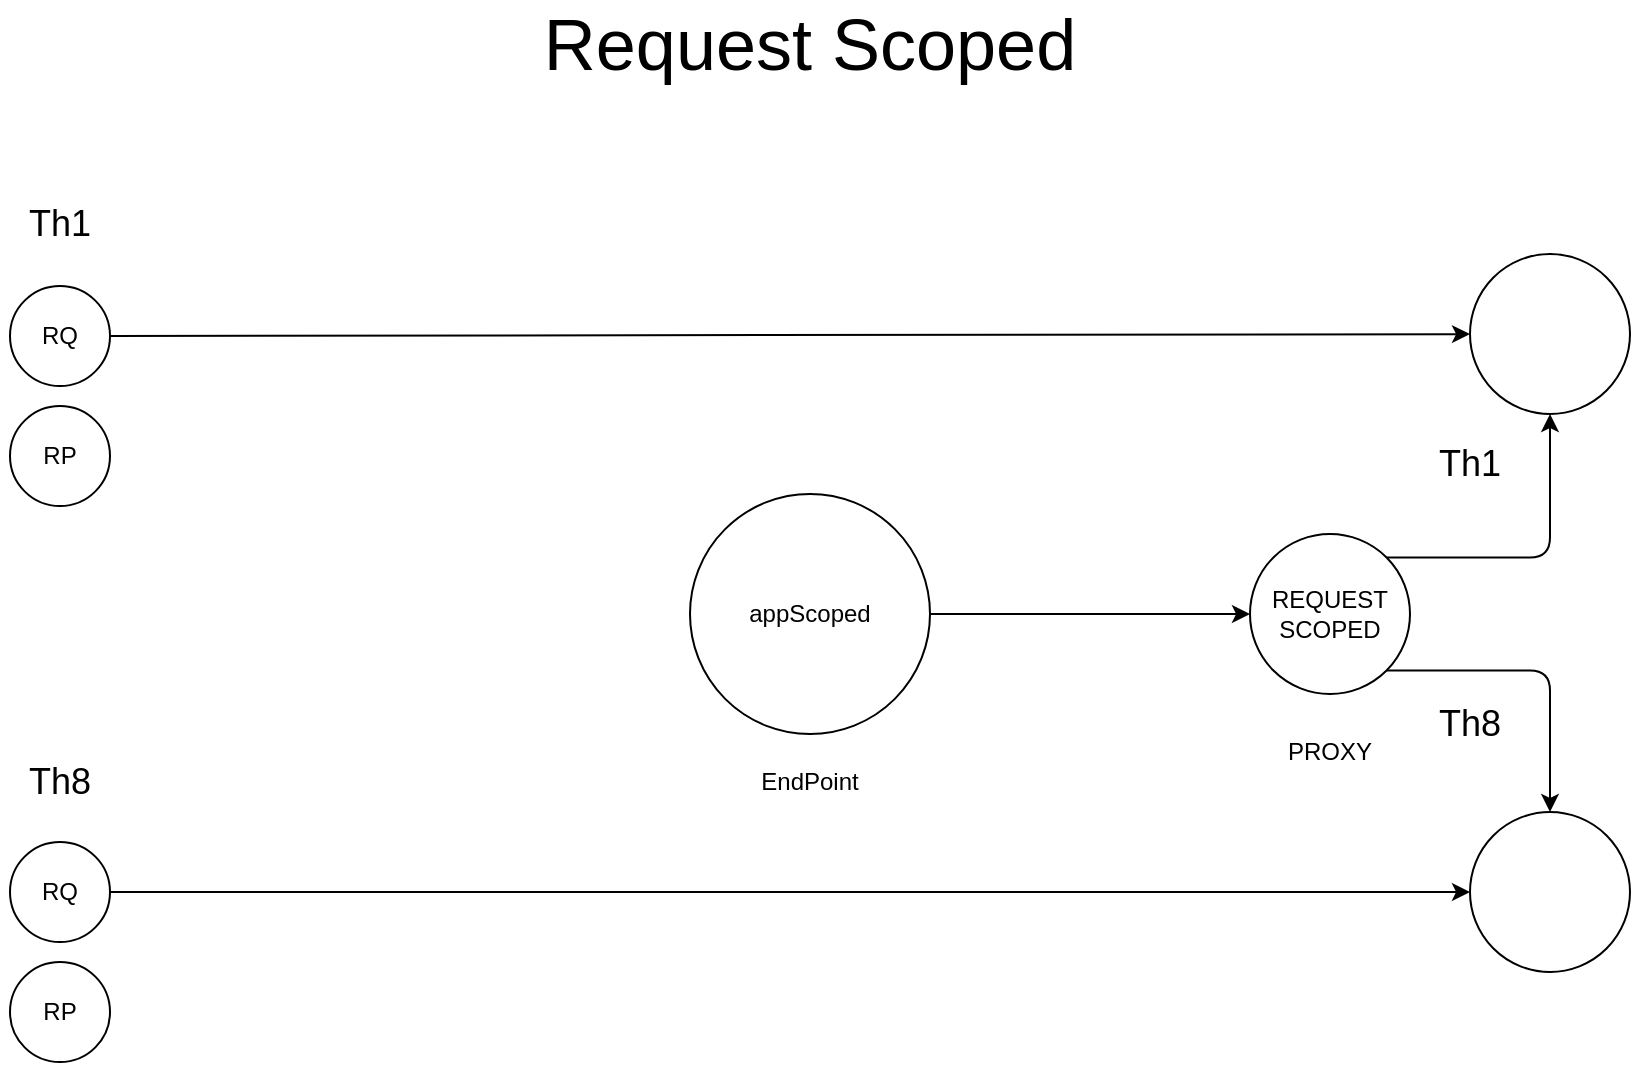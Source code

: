 <mxfile version="18.0.6" type="device" pages="4"><diagram id="Mae8Oj8lmvhtMvoFcD0P" name="Página-1"><mxGraphModel dx="1038" dy="649" grid="1" gridSize="10" guides="1" tooltips="1" connect="1" arrows="1" fold="1" page="1" pageScale="1" pageWidth="1169" pageHeight="827" math="0" shadow="0"><root><mxCell id="0"/><mxCell id="1" parent="0"/><mxCell id="i3biNK1ugYTw3OlZC3sq-4" style="edgeStyle=orthogonalEdgeStyle;rounded=0;orthogonalLoop=1;jettySize=auto;html=1;" parent="1" source="i3biNK1ugYTw3OlZC3sq-1" target="i3biNK1ugYTw3OlZC3sq-3" edge="1"><mxGeometry relative="1" as="geometry"/></mxCell><mxCell id="i3biNK1ugYTw3OlZC3sq-1" value="appScoped" style="ellipse;whiteSpace=wrap;html=1;aspect=fixed;" parent="1" vertex="1"><mxGeometry x="460" y="280" width="120" height="120" as="geometry"/></mxCell><mxCell id="i3biNK1ugYTw3OlZC3sq-2" value="EndPoint" style="text;html=1;strokeColor=none;fillColor=none;align=center;verticalAlign=middle;whiteSpace=wrap;rounded=0;" parent="1" vertex="1"><mxGeometry x="490" y="409" width="60" height="30" as="geometry"/></mxCell><mxCell id="i3biNK1ugYTw3OlZC3sq-16" style="edgeStyle=orthogonalEdgeStyle;rounded=1;orthogonalLoop=1;jettySize=auto;html=1;exitX=1;exitY=1;exitDx=0;exitDy=0;fontSize=12;" parent="1" source="i3biNK1ugYTw3OlZC3sq-3" target="i3biNK1ugYTw3OlZC3sq-15" edge="1"><mxGeometry relative="1" as="geometry"/></mxCell><mxCell id="i3biNK1ugYTw3OlZC3sq-17" style="edgeStyle=orthogonalEdgeStyle;rounded=1;orthogonalLoop=1;jettySize=auto;html=1;exitX=1;exitY=0;exitDx=0;exitDy=0;fontSize=12;" parent="1" source="i3biNK1ugYTw3OlZC3sq-3" target="i3biNK1ugYTw3OlZC3sq-14" edge="1"><mxGeometry relative="1" as="geometry"/></mxCell><mxCell id="i3biNK1ugYTw3OlZC3sq-3" value="REQUEST&lt;br&gt;SCOPED" style="ellipse;whiteSpace=wrap;html=1;aspect=fixed;" parent="1" vertex="1"><mxGeometry x="740" y="300" width="80" height="80" as="geometry"/></mxCell><mxCell id="i3biNK1ugYTw3OlZC3sq-5" value="PROXY" style="text;html=1;strokeColor=none;fillColor=none;align=center;verticalAlign=middle;whiteSpace=wrap;rounded=0;" parent="1" vertex="1"><mxGeometry x="750" y="394" width="60" height="30" as="geometry"/></mxCell><mxCell id="i3biNK1ugYTw3OlZC3sq-8" value="RQ" style="ellipse;whiteSpace=wrap;html=1;aspect=fixed;" parent="1" vertex="1"><mxGeometry x="120" y="176" width="50" height="50" as="geometry"/></mxCell><mxCell id="i3biNK1ugYTw3OlZC3sq-9" value="RP" style="ellipse;whiteSpace=wrap;html=1;aspect=fixed;" parent="1" vertex="1"><mxGeometry x="120" y="236" width="50" height="50" as="geometry"/></mxCell><mxCell id="i3biNK1ugYTw3OlZC3sq-19" style="edgeStyle=orthogonalEdgeStyle;rounded=1;orthogonalLoop=1;jettySize=auto;html=1;entryX=0;entryY=0.5;entryDx=0;entryDy=0;fontSize=12;" parent="1" source="i3biNK1ugYTw3OlZC3sq-10" target="i3biNK1ugYTw3OlZC3sq-15" edge="1"><mxGeometry relative="1" as="geometry"/></mxCell><mxCell id="i3biNK1ugYTw3OlZC3sq-10" value="RQ" style="ellipse;whiteSpace=wrap;html=1;aspect=fixed;" parent="1" vertex="1"><mxGeometry x="120" y="454" width="50" height="50" as="geometry"/></mxCell><mxCell id="i3biNK1ugYTw3OlZC3sq-11" value="RP" style="ellipse;whiteSpace=wrap;html=1;aspect=fixed;" parent="1" vertex="1"><mxGeometry x="120" y="514" width="50" height="50" as="geometry"/></mxCell><mxCell id="i3biNK1ugYTw3OlZC3sq-12" value="&lt;font style=&quot;font-size: 18px;&quot;&gt;Th1&lt;/font&gt;" style="text;html=1;strokeColor=none;fillColor=none;align=center;verticalAlign=middle;whiteSpace=wrap;rounded=0;" parent="1" vertex="1"><mxGeometry x="115" y="130" width="60" height="30" as="geometry"/></mxCell><mxCell id="i3biNK1ugYTw3OlZC3sq-13" value="&lt;font style=&quot;font-size: 18px;&quot;&gt;Th8&lt;/font&gt;" style="text;html=1;strokeColor=none;fillColor=none;align=center;verticalAlign=middle;whiteSpace=wrap;rounded=0;" parent="1" vertex="1"><mxGeometry x="115" y="409" width="60" height="30" as="geometry"/></mxCell><mxCell id="i3biNK1ugYTw3OlZC3sq-14" value="" style="ellipse;whiteSpace=wrap;html=1;aspect=fixed;fontSize=18;" parent="1" vertex="1"><mxGeometry x="850" y="160" width="80" height="80" as="geometry"/></mxCell><mxCell id="i3biNK1ugYTw3OlZC3sq-15" value="" style="ellipse;whiteSpace=wrap;html=1;aspect=fixed;fontSize=18;" parent="1" vertex="1"><mxGeometry x="850" y="439" width="80" height="80" as="geometry"/></mxCell><mxCell id="i3biNK1ugYTw3OlZC3sq-18" value="" style="endArrow=classic;html=1;rounded=1;fontSize=12;exitX=1;exitY=0.5;exitDx=0;exitDy=0;" parent="1" source="i3biNK1ugYTw3OlZC3sq-8" target="i3biNK1ugYTw3OlZC3sq-14" edge="1"><mxGeometry width="50" height="50" relative="1" as="geometry"><mxPoint x="470" y="140" as="sourcePoint"/><mxPoint x="520" y="90" as="targetPoint"/></mxGeometry></mxCell><mxCell id="i3biNK1ugYTw3OlZC3sq-20" value="&lt;font style=&quot;font-size: 18px;&quot;&gt;Th1&lt;/font&gt;" style="text;html=1;strokeColor=none;fillColor=none;align=center;verticalAlign=middle;whiteSpace=wrap;rounded=0;" parent="1" vertex="1"><mxGeometry x="820" y="250" width="60" height="30" as="geometry"/></mxCell><mxCell id="i3biNK1ugYTw3OlZC3sq-21" value="&lt;font style=&quot;font-size: 18px;&quot;&gt;Th8&lt;/font&gt;" style="text;html=1;strokeColor=none;fillColor=none;align=center;verticalAlign=middle;whiteSpace=wrap;rounded=0;" parent="1" vertex="1"><mxGeometry x="820" y="380" width="60" height="30" as="geometry"/></mxCell><mxCell id="i3biNK1ugYTw3OlZC3sq-22" value="&lt;font style=&quot;font-size: 36px;&quot;&gt;Request Scoped&lt;/font&gt;" style="text;html=1;strokeColor=none;fillColor=none;align=center;verticalAlign=middle;whiteSpace=wrap;rounded=0;fontSize=12;" parent="1" vertex="1"><mxGeometry x="300" y="40" width="440" height="30" as="geometry"/></mxCell></root></mxGraphModel></diagram><diagram id="P63cWswA1byQ889U6AVt" name="Página-2"><mxGraphModel dx="1887" dy="2007" grid="1" gridSize="10" guides="1" tooltips="1" connect="1" arrows="1" fold="1" page="1" pageScale="1" pageWidth="1169" pageHeight="827" math="0" shadow="0"><root><mxCell id="0"/><mxCell id="1" parent="0"/><mxCell id="CaS4X_WxXE58ZDYLKiSF-1" value="&lt;font style=&quot;font-size: 36px&quot;&gt;PATRÓNES DE PERSISTENCIA&lt;/font&gt;" style="text;html=1;strokeColor=none;fillColor=none;align=center;verticalAlign=middle;whiteSpace=wrap;rounded=0;" vertex="1" parent="1"><mxGeometry x="90" y="-780" width="560" height="20" as="geometry"/></mxCell><mxCell id="CaS4X_WxXE58ZDYLKiSF-2" value="" style="rounded=0;whiteSpace=wrap;html=1;" vertex="1" parent="1"><mxGeometry x="295" y="-550" width="190" height="260" as="geometry"/></mxCell><mxCell id="CaS4X_WxXE58ZDYLKiSF-3" value="I" style="rounded=1;whiteSpace=wrap;html=1;fillColor=#dae8fc;strokeColor=#6c8ebf;" vertex="1" parent="1"><mxGeometry x="317.5" y="-540" width="45" height="20" as="geometry"/></mxCell><mxCell id="CaS4X_WxXE58ZDYLKiSF-4" value="M" style="rounded=1;whiteSpace=wrap;html=1;fillColor=#dae8fc;strokeColor=#6c8ebf;" vertex="1" parent="1"><mxGeometry x="367.5" y="-540" width="45" height="20" as="geometry"/></mxCell><mxCell id="CaS4X_WxXE58ZDYLKiSF-5" value="B" style="rounded=1;whiteSpace=wrap;html=1;fillColor=#dae8fc;strokeColor=#6c8ebf;" vertex="1" parent="1"><mxGeometry x="417.5" y="-540" width="45" height="20" as="geometry"/></mxCell><mxCell id="CaS4X_WxXE58ZDYLKiSF-6" value="nombre" style="rounded=0;whiteSpace=wrap;html=1;" vertex="1" parent="1"><mxGeometry x="310" y="-510" width="160" height="20" as="geometry"/></mxCell><mxCell id="CaS4X_WxXE58ZDYLKiSF-7" value="direccion" style="rounded=0;whiteSpace=wrap;html=1;" vertex="1" parent="1"><mxGeometry x="310" y="-480" width="160" height="20" as="geometry"/></mxCell><mxCell id="CaS4X_WxXE58ZDYLKiSF-8" value="telefono" style="rounded=0;whiteSpace=wrap;html=1;" vertex="1" parent="1"><mxGeometry x="310" y="-450" width="160" height="20" as="geometry"/></mxCell><mxCell id="CaS4X_WxXE58ZDYLKiSF-9" value="" style="shape=internalStorage;whiteSpace=wrap;html=1;backgroundOutline=1;" vertex="1" parent="1"><mxGeometry x="310" y="-380" width="160" height="70" as="geometry"/></mxCell><mxCell id="CaS4X_WxXE58ZDYLKiSF-10" value="" style="rounded=0;whiteSpace=wrap;html=1;" vertex="1" parent="1"><mxGeometry x="855" y="-550" width="170" height="260" as="geometry"/></mxCell><mxCell id="CaS4X_WxXE58ZDYLKiSF-11" value="" style="endArrow=none;html=1;entryX=1;entryY=0.25;entryDx=0;entryDy=0;exitX=0;exitY=0.25;exitDx=0;exitDy=0;" edge="1" parent="1" source="CaS4X_WxXE58ZDYLKiSF-10" target="CaS4X_WxXE58ZDYLKiSF-10"><mxGeometry width="50" height="50" relative="1" as="geometry"><mxPoint x="745" y="-460" as="sourcePoint"/><mxPoint x="795" y="-510" as="targetPoint"/></mxGeometry></mxCell><mxCell id="CaS4X_WxXE58ZDYLKiSF-12" value="" style="rounded=0;whiteSpace=wrap;html=1;" vertex="1" parent="1"><mxGeometry x="855" y="-240" width="170" height="240" as="geometry"/></mxCell><mxCell id="CaS4X_WxXE58ZDYLKiSF-13" value="" style="endArrow=none;html=1;entryX=1;entryY=0.25;entryDx=0;entryDy=0;exitX=0;exitY=0.25;exitDx=0;exitDy=0;" edge="1" parent="1" source="CaS4X_WxXE58ZDYLKiSF-12" target="CaS4X_WxXE58ZDYLKiSF-12"><mxGeometry width="50" height="50" relative="1" as="geometry"><mxPoint x="745" y="-150" as="sourcePoint"/><mxPoint x="795" y="-200" as="targetPoint"/></mxGeometry></mxCell><mxCell id="CaS4X_WxXE58ZDYLKiSF-14" value="CLIENTE" style="text;html=1;strokeColor=none;fillColor=none;align=center;verticalAlign=middle;whiteSpace=wrap;rounded=0;" vertex="1" parent="1"><mxGeometry x="920" y="-220" width="40" height="20" as="geometry"/></mxCell><mxCell id="CaS4X_WxXE58ZDYLKiSF-15" value="id&lt;br&gt;nombre&lt;br&gt;direccion&lt;br&gt;telefono&lt;br&gt;correoE&lt;br&gt;&lt;br&gt;LN" style="text;html=1;strokeColor=none;fillColor=none;align=center;verticalAlign=middle;whiteSpace=wrap;rounded=0;" vertex="1" parent="1"><mxGeometry x="885" y="-165" width="110" height="125" as="geometry"/></mxCell><mxCell id="CaS4X_WxXE58ZDYLKiSF-16" value="BB.DD" style="shape=cylinder3;whiteSpace=wrap;html=1;boundedLbl=1;backgroundOutline=1;size=15;" vertex="1" parent="1"><mxGeometry x="1745" y="-490" width="90" height="140" as="geometry"/></mxCell><mxCell id="CaS4X_WxXE58ZDYLKiSF-17" value="" style="rounded=0;whiteSpace=wrap;html=1;" vertex="1" parent="1"><mxGeometry x="585" y="-550" width="170" height="260" as="geometry"/></mxCell><mxCell id="CaS4X_WxXE58ZDYLKiSF-18" value="" style="endArrow=none;html=1;entryX=1;entryY=0.25;entryDx=0;entryDy=0;exitX=0;exitY=0.25;exitDx=0;exitDy=0;" edge="1" parent="1" source="CaS4X_WxXE58ZDYLKiSF-17" target="CaS4X_WxXE58ZDYLKiSF-17"><mxGeometry width="50" height="50" relative="1" as="geometry"><mxPoint x="475" y="-460" as="sourcePoint"/><mxPoint x="525" y="-510" as="targetPoint"/></mxGeometry></mxCell><mxCell id="CaS4X_WxXE58ZDYLKiSF-19" value="CONTROLADOR" style="text;html=1;strokeColor=none;fillColor=none;align=center;verticalAlign=middle;whiteSpace=wrap;rounded=0;" vertex="1" parent="1"><mxGeometry x="650" y="-620" width="40" height="20" as="geometry"/></mxCell><mxCell id="CaS4X_WxXE58ZDYLKiSF-20" value="VISTA" style="text;html=1;strokeColor=none;fillColor=none;align=center;verticalAlign=middle;whiteSpace=wrap;rounded=0;" vertex="1" parent="1"><mxGeometry x="370" y="-630" width="40" height="20" as="geometry"/></mxCell><mxCell id="CaS4X_WxXE58ZDYLKiSF-21" value="MODELO" style="text;html=1;strokeColor=none;fillColor=none;align=center;verticalAlign=middle;whiteSpace=wrap;rounded=0;" vertex="1" parent="1"><mxGeometry x="925" y="-690" width="40" height="20" as="geometry"/></mxCell><mxCell id="CaS4X_WxXE58ZDYLKiSF-22" value="SERVICIO_CLIENTES" style="text;html=1;strokeColor=none;fillColor=none;align=center;verticalAlign=middle;whiteSpace=wrap;rounded=0;" vertex="1" parent="1"><mxGeometry x="920" y="-530" width="40" height="20" as="geometry"/></mxCell><mxCell id="CaS4X_WxXE58ZDYLKiSF-23" value="alta(cliente)&lt;br&gt;&amp;nbsp; &amp;nbsp; &amp;nbsp; LN&lt;br&gt;&lt;br&gt;modificar(cliente)&lt;br&gt;&amp;nbsp; &amp;nbsp; &amp;nbsp;LN&lt;br&gt;&lt;br&gt;&amp;nbsp;baja(id)&lt;br&gt;&amp;nbsp; &amp;nbsp; &amp;nbsp;LN&lt;br&gt;&lt;br&gt;&lt;font color=&quot;#ffb366&quot;&gt;listar()&lt;br&gt;&amp;nbsp; &amp;nbsp; &amp;nbsp;return clienteDao.listar()&lt;br&gt;&lt;br&gt;buscar(id)&lt;br&gt;&amp;nbsp; &amp;nbsp; return&amp;nbsp; clienteDao.buscar(id)&lt;/font&gt;" style="text;html=1;strokeColor=none;fillColor=none;align=left;verticalAlign=middle;whiteSpace=wrap;rounded=0;" vertex="1" parent="1"><mxGeometry x="855" y="-480" width="175" height="180" as="geometry"/></mxCell><mxCell id="CaS4X_WxXE58ZDYLKiSF-24" value="" style="endArrow=none;html=1;entryX=0.5;entryY=1;entryDx=0;entryDy=0;exitX=0.5;exitY=0;exitDx=0;exitDy=0;" edge="1" parent="1" source="CaS4X_WxXE58ZDYLKiSF-12" target="CaS4X_WxXE58ZDYLKiSF-10"><mxGeometry width="50" height="50" relative="1" as="geometry"><mxPoint x="665" y="-160" as="sourcePoint"/><mxPoint x="715" y="-210" as="targetPoint"/></mxGeometry></mxCell><mxCell id="CaS4X_WxXE58ZDYLKiSF-25" value="CONTROLADOR_CLIENTES" style="text;html=1;strokeColor=none;fillColor=none;align=center;verticalAlign=middle;whiteSpace=wrap;rounded=0;" vertex="1" parent="1"><mxGeometry x="650" y="-530" width="40" height="20" as="geometry"/></mxCell><mxCell id="CaS4X_WxXE58ZDYLKiSF-26" value="correoE" style="rounded=0;whiteSpace=wrap;html=1;" vertex="1" parent="1"><mxGeometry x="310" y="-420" width="160" height="20" as="geometry"/></mxCell><mxCell id="CaS4X_WxXE58ZDYLKiSF-27" value="" style="endArrow=none;html=1;exitX=1;exitY=0.5;exitDx=0;exitDy=0;entryX=0;entryY=0.5;entryDx=0;entryDy=0;" edge="1" parent="1" source="CaS4X_WxXE58ZDYLKiSF-17" target="CaS4X_WxXE58ZDYLKiSF-10"><mxGeometry width="50" height="50" relative="1" as="geometry"><mxPoint x="695" y="-190" as="sourcePoint"/><mxPoint x="745" y="-240" as="targetPoint"/></mxGeometry></mxCell><mxCell id="CaS4X_WxXE58ZDYLKiSF-28" value="" style="endArrow=none;html=1;entryX=1;entryY=0.5;entryDx=0;entryDy=0;exitX=0;exitY=0.5;exitDx=0;exitDy=0;" edge="1" parent="1" source="CaS4X_WxXE58ZDYLKiSF-12" target="CaS4X_WxXE58ZDYLKiSF-17"><mxGeometry width="50" height="50" relative="1" as="geometry"><mxPoint x="685" y="-110" as="sourcePoint"/><mxPoint x="735" y="-160" as="targetPoint"/></mxGeometry></mxCell><mxCell id="CaS4X_WxXE58ZDYLKiSF-29" value="" style="endArrow=classic;startArrow=classic;html=1;exitX=1;exitY=0.5;exitDx=0;exitDy=0;entryX=0;entryY=0.5;entryDx=0;entryDy=0;" edge="1" parent="1" source="CaS4X_WxXE58ZDYLKiSF-2" target="CaS4X_WxXE58ZDYLKiSF-17"><mxGeometry width="50" height="50" relative="1" as="geometry"><mxPoint x="495" y="-400" as="sourcePoint"/><mxPoint x="545" y="-450" as="targetPoint"/></mxGeometry></mxCell><mxCell id="CaS4X_WxXE58ZDYLKiSF-30" value="" style="endArrow=classic;startArrow=classic;html=1;" edge="1" parent="1"><mxGeometry width="50" height="50" relative="1" as="geometry"><mxPoint x="1595" y="-420" as="sourcePoint"/><mxPoint x="1705" y="-420" as="targetPoint"/></mxGeometry></mxCell><mxCell id="CaS4X_WxXE58ZDYLKiSF-31" value="EXTRAER LOS VALORES&lt;br&gt;DE LA PETICION&lt;br&gt;&lt;br&gt;TRASLADAR LA PETICION&lt;br&gt;A LA CAPA DEL MODELO&lt;br&gt;&lt;br&gt;DECIDIR QUÉ VISTA SE MOSTRARÁ A CONTINUACION&lt;br&gt;&lt;br&gt;PROPORCIONAR LOS DATOS A LA VISTA" style="text;html=1;strokeColor=none;fillColor=none;align=center;verticalAlign=middle;whiteSpace=wrap;rounded=0;" vertex="1" parent="1"><mxGeometry x="585" y="-470" width="170" height="170" as="geometry"/></mxCell><mxCell id="CaS4X_WxXE58ZDYLKiSF-32" value="" style="shape=flexArrow;endArrow=classic;html=1;fillColor=#d5e8d4;strokeColor=#82b366;" edge="1" parent="1"><mxGeometry width="50" height="50" relative="1" as="geometry"><mxPoint x="305" y="60.0" as="sourcePoint"/><mxPoint x="1530" y="60.0" as="targetPoint"/></mxGeometry></mxCell><mxCell id="CaS4X_WxXE58ZDYLKiSF-33" value="VISIBILIDAD" style="text;html=1;strokeColor=none;fillColor=none;align=center;verticalAlign=middle;whiteSpace=wrap;rounded=0;" vertex="1" parent="1"><mxGeometry x="317.5" y="20" width="40" height="20" as="geometry"/></mxCell><mxCell id="CaS4X_WxXE58ZDYLKiSF-34" value="&lt;font style=&quot;font-size: 36px&quot;&gt;DAO (Data Access Object)&lt;/font&gt;" style="text;html=1;strokeColor=none;fillColor=none;align=center;verticalAlign=middle;whiteSpace=wrap;rounded=0;" vertex="1" parent="1"><mxGeometry x="130" y="-690" width="560" height="20" as="geometry"/></mxCell><mxCell id="CaS4X_WxXE58ZDYLKiSF-35" value="" style="endArrow=none;dashed=1;html=1;dashPattern=1 3;strokeWidth=2;" edge="1" parent="1"><mxGeometry width="50" height="50" relative="1" as="geometry"><mxPoint x="535" y="0.0" as="sourcePoint"/><mxPoint x="535" y="-570" as="targetPoint"/></mxGeometry></mxCell><mxCell id="CaS4X_WxXE58ZDYLKiSF-36" value="" style="endArrow=none;dashed=1;html=1;dashPattern=1 3;strokeWidth=2;" edge="1" parent="1"><mxGeometry width="50" height="50" relative="1" as="geometry"><mxPoint x="805" y="0.0" as="sourcePoint"/><mxPoint x="805" y="-570" as="targetPoint"/></mxGeometry></mxCell><mxCell id="CaS4X_WxXE58ZDYLKiSF-37" value="&lt;div style=&quot;text-align: left&quot;&gt;&lt;br&gt;&lt;/div&gt;" style="rounded=0;whiteSpace=wrap;html=1;" vertex="1" parent="1"><mxGeometry x="1125" y="-550" width="170" height="260" as="geometry"/></mxCell><mxCell id="CaS4X_WxXE58ZDYLKiSF-38" value="" style="endArrow=none;html=1;entryX=1;entryY=0.25;entryDx=0;entryDy=0;exitX=0;exitY=0.25;exitDx=0;exitDy=0;" edge="1" parent="1" source="CaS4X_WxXE58ZDYLKiSF-37" target="CaS4X_WxXE58ZDYLKiSF-37"><mxGeometry width="50" height="50" relative="1" as="geometry"><mxPoint x="1015" y="-460" as="sourcePoint"/><mxPoint x="1065" y="-510" as="targetPoint"/></mxGeometry></mxCell><mxCell id="CaS4X_WxXE58ZDYLKiSF-39" value="CLIENTES_DAO&lt;br&gt;(INTERFAZ)" style="text;html=1;strokeColor=none;fillColor=none;align=center;verticalAlign=middle;whiteSpace=wrap;rounded=0;" vertex="1" parent="1"><mxGeometry x="1190" y="-530" width="40" height="20" as="geometry"/></mxCell><mxCell id="CaS4X_WxXE58ZDYLKiSF-40" value="" style="endArrow=none;dashed=1;html=1;dashPattern=1 3;strokeWidth=2;" edge="1" parent="1"><mxGeometry width="50" height="50" relative="1" as="geometry"><mxPoint x="1075" y="0.0" as="sourcePoint"/><mxPoint x="1075" y="-570" as="targetPoint"/></mxGeometry></mxCell><mxCell id="CaS4X_WxXE58ZDYLKiSF-41" value="" style="shape=flexArrow;endArrow=classic;startArrow=classic;html=1;fillColor=#dae8fc;strokeColor=#6c8ebf;" edge="1" parent="1"><mxGeometry width="50" height="50" relative="1" as="geometry"><mxPoint x="825" y="-650" as="sourcePoint"/><mxPoint x="1065" y="-650" as="targetPoint"/></mxGeometry></mxCell><mxCell id="CaS4X_WxXE58ZDYLKiSF-42" value="PERSISTENCIA" style="text;html=1;strokeColor=none;fillColor=none;align=center;verticalAlign=middle;whiteSpace=wrap;rounded=0;" vertex="1" parent="1"><mxGeometry x="1190" y="-610" width="40" height="20" as="geometry"/></mxCell><mxCell id="CaS4X_WxXE58ZDYLKiSF-43" value="" style="endArrow=none;html=1;exitX=1;exitY=0.5;exitDx=0;exitDy=0;entryX=0;entryY=0.5;entryDx=0;entryDy=0;" edge="1" parent="1" source="CaS4X_WxXE58ZDYLKiSF-10" target="CaS4X_WxXE58ZDYLKiSF-37"><mxGeometry width="50" height="50" relative="1" as="geometry"><mxPoint x="1195" y="-140" as="sourcePoint"/><mxPoint x="1245" y="-190" as="targetPoint"/></mxGeometry></mxCell><mxCell id="CaS4X_WxXE58ZDYLKiSF-44" value="" style="endArrow=none;html=1;entryX=0;entryY=0.5;entryDx=0;entryDy=0;fillColor=#f8cecc;strokeColor=#b85450;strokeWidth=2;" edge="1" parent="1" target="CaS4X_WxXE58ZDYLKiSF-37"><mxGeometry width="50" height="50" relative="1" as="geometry"><mxPoint x="755" y="-420" as="sourcePoint"/><mxPoint x="1015" y="-610" as="targetPoint"/><Array as="points"><mxPoint x="805" y="-600"/><mxPoint x="1075" y="-600"/></Array></mxGeometry></mxCell><mxCell id="CaS4X_WxXE58ZDYLKiSF-45" value="Un DAO le 'dice' al resto de la aplicación que es él el que se encarga de bregar con la base de datos/ficheros/lo que sea&lt;br&gt;&lt;br&gt;SOLO LA LÖGICA DE NEGOCIO PUEDE INVOCARLOS" style="text;html=1;strokeColor=none;fillColor=none;align=center;verticalAlign=middle;whiteSpace=wrap;rounded=0;" vertex="1" parent="1"><mxGeometry x="1675" y="-670" width="230" height="140" as="geometry"/></mxCell><mxCell id="CaS4X_WxXE58ZDYLKiSF-46" value="&lt;div style=&quot;text-align: left&quot;&gt;insertar(cli)&lt;/div&gt;&lt;div style=&quot;text-align: left&quot;&gt;&lt;br&gt;&lt;/div&gt;&lt;div style=&quot;text-align: left&quot;&gt;modificar(cli)&lt;/div&gt;&lt;div style=&quot;text-align: left&quot;&gt;&lt;br&gt;&lt;/div&gt;&lt;div style=&quot;text-align: left&quot;&gt;borrar(cli)&lt;/div&gt;&lt;div style=&quot;text-align: left&quot;&gt;&lt;br&gt;&lt;/div&gt;&lt;div style=&quot;text-align: left&quot;&gt;listar()&lt;/div&gt;&lt;div style=&quot;text-align: left&quot;&gt;&lt;br&gt;&lt;/div&gt;&lt;div style=&quot;text-align: left&quot;&gt;buscar(id)&lt;/div&gt;&lt;div style=&quot;text-align: left&quot;&gt;&lt;br&gt;&lt;/div&gt;" style="text;html=1;strokeColor=none;fillColor=none;align=center;verticalAlign=middle;whiteSpace=wrap;rounded=0;" vertex="1" parent="1"><mxGeometry x="1152.5" y="-480" width="115" height="180" as="geometry"/></mxCell><mxCell id="CaS4X_WxXE58ZDYLKiSF-47" value="&lt;div style=&quot;text-align: left&quot;&gt;&lt;br&gt;&lt;/div&gt;" style="rounded=0;whiteSpace=wrap;html=1;" vertex="1" parent="1"><mxGeometry x="1365" y="-550" width="170" height="260" as="geometry"/></mxCell><mxCell id="CaS4X_WxXE58ZDYLKiSF-48" value="" style="endArrow=none;html=1;entryX=1;entryY=0.25;entryDx=0;entryDy=0;exitX=0;exitY=0.25;exitDx=0;exitDy=0;" edge="1" parent="1" source="CaS4X_WxXE58ZDYLKiSF-47" target="CaS4X_WxXE58ZDYLKiSF-47"><mxGeometry width="50" height="50" relative="1" as="geometry"><mxPoint x="1255" y="-460" as="sourcePoint"/><mxPoint x="1305" y="-510" as="targetPoint"/></mxGeometry></mxCell><mxCell id="CaS4X_WxXE58ZDYLKiSF-49" value="CLIENTES_DAO&lt;br&gt;ORACLE" style="text;html=1;strokeColor=none;fillColor=none;align=center;verticalAlign=middle;whiteSpace=wrap;rounded=0;" vertex="1" parent="1"><mxGeometry x="1430" y="-530" width="40" height="20" as="geometry"/></mxCell><mxCell id="CaS4X_WxXE58ZDYLKiSF-50" value="&lt;div style=&quot;text-align: left&quot;&gt;insertar(cli)&lt;/div&gt;&lt;div style=&quot;text-align: left&quot;&gt;&amp;nbsp; &amp;nbsp;INSERT&lt;/div&gt;&lt;div style=&quot;text-align: left&quot;&gt;&lt;br&gt;&lt;/div&gt;&lt;div style=&quot;text-align: left&quot;&gt;modificar(cli)&lt;/div&gt;&lt;div style=&quot;text-align: left&quot;&gt;&amp;nbsp; &amp;nbsp;UPDATE&lt;/div&gt;&lt;div style=&quot;text-align: left&quot;&gt;&lt;br&gt;&lt;/div&gt;&lt;div style=&quot;text-align: left&quot;&gt;borrar(cli)&lt;/div&gt;&lt;div style=&quot;text-align: left&quot;&gt;&amp;nbsp; DELETE&lt;/div&gt;&lt;div style=&quot;text-align: left&quot;&gt;&lt;br&gt;&lt;/div&gt;&lt;div style=&quot;text-align: left&quot;&gt;listar()&lt;/div&gt;&lt;div style=&quot;text-align: left&quot;&gt;&amp;nbsp; SELECT&lt;/div&gt;" style="text;html=1;strokeColor=none;fillColor=none;align=center;verticalAlign=middle;whiteSpace=wrap;rounded=0;" vertex="1" parent="1"><mxGeometry x="1390" y="-470" width="115" height="140" as="geometry"/></mxCell><mxCell id="CaS4X_WxXE58ZDYLKiSF-51" value="" style="endArrow=classic;html=1;strokeWidth=2;exitX=0;exitY=0.5;exitDx=0;exitDy=0;entryX=1;entryY=0.5;entryDx=0;entryDy=0;dashed=1;" edge="1" parent="1" source="CaS4X_WxXE58ZDYLKiSF-47" target="CaS4X_WxXE58ZDYLKiSF-37"><mxGeometry width="50" height="50" relative="1" as="geometry"><mxPoint x="1345" y="-130" as="sourcePoint"/><mxPoint x="1395" y="-180" as="targetPoint"/></mxGeometry></mxCell><mxCell id="CaS4X_WxXE58ZDYLKiSF-52" value="&lt;div style=&quot;text-align: left&quot;&gt;&lt;br&gt;&lt;/div&gt;" style="rounded=0;whiteSpace=wrap;html=1;" vertex="1" parent="1"><mxGeometry x="1362.5" y="-260" width="170" height="260" as="geometry"/></mxCell><mxCell id="CaS4X_WxXE58ZDYLKiSF-53" value="" style="endArrow=none;html=1;entryX=1;entryY=0.25;entryDx=0;entryDy=0;exitX=0;exitY=0.25;exitDx=0;exitDy=0;" edge="1" parent="1" source="CaS4X_WxXE58ZDYLKiSF-52" target="CaS4X_WxXE58ZDYLKiSF-52"><mxGeometry width="50" height="50" relative="1" as="geometry"><mxPoint x="1252.5" y="-170" as="sourcePoint"/><mxPoint x="1302.5" y="-220" as="targetPoint"/></mxGeometry></mxCell><mxCell id="CaS4X_WxXE58ZDYLKiSF-54" value="CLIENTES_DAO&lt;br&gt;MONGO_DB" style="text;html=1;strokeColor=none;fillColor=none;align=center;verticalAlign=middle;whiteSpace=wrap;rounded=0;" vertex="1" parent="1"><mxGeometry x="1427.5" y="-240" width="40" height="20" as="geometry"/></mxCell><mxCell id="CaS4X_WxXE58ZDYLKiSF-55" value="PERSISTENCIA" style="text;html=1;strokeColor=none;fillColor=none;align=center;verticalAlign=middle;whiteSpace=wrap;rounded=0;" vertex="1" parent="1"><mxGeometry x="1427.5" y="-320" width="40" height="20" as="geometry"/></mxCell><mxCell id="CaS4X_WxXE58ZDYLKiSF-56" value="&lt;div style=&quot;text-align: left&quot;&gt;insertar(cli)&lt;/div&gt;&lt;div style=&quot;text-align: left&quot;&gt;&amp;nbsp; &amp;nbsp;INSERT&lt;/div&gt;&lt;div style=&quot;text-align: left&quot;&gt;&lt;br&gt;&lt;/div&gt;&lt;div style=&quot;text-align: left&quot;&gt;modificar(cli)&lt;/div&gt;&lt;div style=&quot;text-align: left&quot;&gt;&amp;nbsp; &amp;nbsp;UPDATE&lt;/div&gt;&lt;div style=&quot;text-align: left&quot;&gt;&lt;br&gt;&lt;/div&gt;&lt;div style=&quot;text-align: left&quot;&gt;borrar(cli)&lt;/div&gt;&lt;div style=&quot;text-align: left&quot;&gt;&amp;nbsp; DELETE&lt;/div&gt;&lt;div style=&quot;text-align: left&quot;&gt;&lt;br&gt;&lt;/div&gt;&lt;div style=&quot;text-align: left&quot;&gt;listar()&lt;/div&gt;&lt;div style=&quot;text-align: left&quot;&gt;&amp;nbsp; SELECT&lt;/div&gt;" style="text;html=1;strokeColor=none;fillColor=none;align=center;verticalAlign=middle;whiteSpace=wrap;rounded=0;" vertex="1" parent="1"><mxGeometry x="1387.5" y="-180" width="115" height="140" as="geometry"/></mxCell><mxCell id="CaS4X_WxXE58ZDYLKiSF-57" value="" style="endArrow=classic;html=1;strokeWidth=2;exitX=0;exitY=0.5;exitDx=0;exitDy=0;dashed=1;entryX=1;entryY=0.5;entryDx=0;entryDy=0;" edge="1" parent="1" source="CaS4X_WxXE58ZDYLKiSF-52" target="CaS4X_WxXE58ZDYLKiSF-37"><mxGeometry width="50" height="50" relative="1" as="geometry"><mxPoint x="1375" y="-410" as="sourcePoint"/><mxPoint x="1305" y="-420" as="targetPoint"/><Array as="points"><mxPoint x="1325" y="-130"/><mxPoint x="1325" y="-420"/></Array></mxGeometry></mxCell><mxCell id="CaS4X_WxXE58ZDYLKiSF-58" value="" style="endArrow=none;html=1;strokeWidth=1;entryX=0;entryY=0.5;entryDx=0;entryDy=0;exitX=1;exitY=0.5;exitDx=0;exitDy=0;" edge="1" parent="1" source="CaS4X_WxXE58ZDYLKiSF-12" target="CaS4X_WxXE58ZDYLKiSF-37"><mxGeometry width="50" height="50" relative="1" as="geometry"><mxPoint x="1175" y="-100" as="sourcePoint"/><mxPoint x="1225" y="-150" as="targetPoint"/></mxGeometry></mxCell><mxCell id="CaS4X_WxXE58ZDYLKiSF-59" value="BB.DD" style="shape=cylinder3;whiteSpace=wrap;html=1;boundedLbl=1;backgroundOutline=1;size=15;" vertex="1" parent="1"><mxGeometry x="1745" y="-165" width="90" height="140" as="geometry"/></mxCell><mxCell id="CaS4X_WxXE58ZDYLKiSF-60" value="" style="endArrow=classic;startArrow=classic;html=1;" edge="1" parent="1"><mxGeometry width="50" height="50" relative="1" as="geometry"><mxPoint x="1595" y="-95.0" as="sourcePoint"/><mxPoint x="1705" y="-95.0" as="targetPoint"/></mxGeometry></mxCell><mxCell id="CaS4X_WxXE58ZDYLKiSF-61" value="pantalla clientes" style="rounded=0;whiteSpace=wrap;html=1;" vertex="1" parent="1"><mxGeometry x="590" y="350" width="130" height="140" as="geometry"/></mxCell><mxCell id="CaS4X_WxXE58ZDYLKiSF-62" style="edgeStyle=orthogonalEdgeStyle;rounded=1;orthogonalLoop=1;jettySize=auto;html=1;strokeWidth=3;fillColor=#d5e8d4;strokeColor=#82b366;" edge="1" parent="1" source="CaS4X_WxXE58ZDYLKiSF-63" target="CaS4X_WxXE58ZDYLKiSF-105"><mxGeometry relative="1" as="geometry"/></mxCell><mxCell id="CaS4X_WxXE58ZDYLKiSF-63" value="LN" style="ellipse;whiteSpace=wrap;html=1;aspect=fixed;" vertex="1" parent="1"><mxGeometry x="1100" y="350" width="140" height="140" as="geometry"/></mxCell><mxCell id="CaS4X_WxXE58ZDYLKiSF-64" style="edgeStyle=none;rounded=0;orthogonalLoop=1;jettySize=auto;html=1;fillColor=#d5e8d4;strokeColor=#82b366;strokeWidth=3;" edge="1" parent="1" source="CaS4X_WxXE58ZDYLKiSF-65" target="CaS4X_WxXE58ZDYLKiSF-63"><mxGeometry relative="1" as="geometry"/></mxCell><mxCell id="CaS4X_WxXE58ZDYLKiSF-65" value="LC" style="ellipse;whiteSpace=wrap;html=1;aspect=fixed;" vertex="1" parent="1"><mxGeometry x="840" y="350" width="140" height="140" as="geometry"/></mxCell><mxCell id="CaS4X_WxXE58ZDYLKiSF-66" value="" style="endArrow=classic;startArrow=classic;html=1;rounded=0;exitX=1;exitY=0.5;exitDx=0;exitDy=0;fillColor=#d5e8d4;strokeColor=#82b366;strokeWidth=3;" edge="1" parent="1" source="CaS4X_WxXE58ZDYLKiSF-61" target="CaS4X_WxXE58ZDYLKiSF-65"><mxGeometry width="50" height="50" relative="1" as="geometry"><mxPoint x="750" y="420" as="sourcePoint"/><mxPoint x="870" y="560" as="targetPoint"/></mxGeometry></mxCell><mxCell id="CaS4X_WxXE58ZDYLKiSF-67" value="VISTA" style="text;html=1;strokeColor=none;fillColor=none;align=center;verticalAlign=middle;whiteSpace=wrap;rounded=0;fontSize=25;" vertex="1" parent="1"><mxGeometry x="620" y="220" width="60" height="30" as="geometry"/></mxCell><mxCell id="CaS4X_WxXE58ZDYLKiSF-68" value="CONTROLADOR" style="text;html=1;strokeColor=none;fillColor=none;align=center;verticalAlign=middle;whiteSpace=wrap;rounded=0;fontSize=25;" vertex="1" parent="1"><mxGeometry x="875" y="220" width="60" height="30" as="geometry"/></mxCell><mxCell id="CaS4X_WxXE58ZDYLKiSF-69" value="MODELO" style="text;html=1;strokeColor=none;fillColor=none;align=center;verticalAlign=middle;whiteSpace=wrap;rounded=0;fontSize=25;" vertex="1" parent="1"><mxGeometry x="1135" y="220" width="60" height="30" as="geometry"/></mxCell><mxCell id="CaS4X_WxXE58ZDYLKiSF-70" value="clientes.html" style="text;html=1;strokeColor=none;fillColor=none;align=center;verticalAlign=middle;whiteSpace=wrap;rounded=0;" vertex="1" parent="1"><mxGeometry x="625" y="310" width="60" height="30" as="geometry"/></mxCell><mxCell id="CaS4X_WxXE58ZDYLKiSF-71" value="ControladorClientes" style="text;html=1;strokeColor=none;fillColor=none;align=center;verticalAlign=middle;whiteSpace=wrap;rounded=0;" vertex="1" parent="1"><mxGeometry x="880" y="310" width="60" height="30" as="geometry"/></mxCell><mxCell id="CaS4X_WxXE58ZDYLKiSF-72" value="ClientesService" style="text;html=1;strokeColor=none;fillColor=none;align=center;verticalAlign=middle;whiteSpace=wrap;rounded=0;" vertex="1" parent="1"><mxGeometry x="1140" y="310" width="60" height="30" as="geometry"/></mxCell><mxCell id="CaS4X_WxXE58ZDYLKiSF-73" value="pantalla clientes" style="rounded=0;whiteSpace=wrap;html=1;" vertex="1" parent="1"><mxGeometry x="590" y="580" width="130" height="140" as="geometry"/></mxCell><mxCell id="CaS4X_WxXE58ZDYLKiSF-74" style="edgeStyle=orthogonalEdgeStyle;rounded=1;orthogonalLoop=1;jettySize=auto;html=1;strokeWidth=3;fillColor=#d5e8d4;strokeColor=#82b366;" edge="1" parent="1" source="CaS4X_WxXE58ZDYLKiSF-75" target="CaS4X_WxXE58ZDYLKiSF-108"><mxGeometry relative="1" as="geometry"/></mxCell><mxCell id="CaS4X_WxXE58ZDYLKiSF-75" value="LN" style="ellipse;whiteSpace=wrap;html=1;aspect=fixed;" vertex="1" parent="1"><mxGeometry x="1100" y="580" width="140" height="140" as="geometry"/></mxCell><mxCell id="CaS4X_WxXE58ZDYLKiSF-76" style="edgeStyle=none;rounded=0;orthogonalLoop=1;jettySize=auto;html=1;fillColor=#d5e8d4;strokeColor=#82b366;strokeWidth=3;" edge="1" parent="1" source="CaS4X_WxXE58ZDYLKiSF-77" target="CaS4X_WxXE58ZDYLKiSF-75"><mxGeometry relative="1" as="geometry"/></mxCell><mxCell id="CaS4X_WxXE58ZDYLKiSF-77" value="LC" style="ellipse;whiteSpace=wrap;html=1;aspect=fixed;" vertex="1" parent="1"><mxGeometry x="840" y="580" width="140" height="140" as="geometry"/></mxCell><mxCell id="CaS4X_WxXE58ZDYLKiSF-78" value="" style="endArrow=classic;startArrow=classic;html=1;rounded=0;exitX=1;exitY=0.5;exitDx=0;exitDy=0;fillColor=#d5e8d4;strokeColor=#82b366;strokeWidth=3;" edge="1" parent="1" source="CaS4X_WxXE58ZDYLKiSF-73" target="CaS4X_WxXE58ZDYLKiSF-77"><mxGeometry width="50" height="50" relative="1" as="geometry"><mxPoint x="750" y="650" as="sourcePoint"/><mxPoint x="870" y="790" as="targetPoint"/></mxGeometry></mxCell><mxCell id="CaS4X_WxXE58ZDYLKiSF-79" value="facturas.html" style="text;html=1;strokeColor=none;fillColor=none;align=center;verticalAlign=middle;whiteSpace=wrap;rounded=0;" vertex="1" parent="1"><mxGeometry x="625" y="540" width="60" height="30" as="geometry"/></mxCell><mxCell id="CaS4X_WxXE58ZDYLKiSF-80" value="ControladorFacturas" style="text;html=1;strokeColor=none;fillColor=none;align=center;verticalAlign=middle;whiteSpace=wrap;rounded=0;" vertex="1" parent="1"><mxGeometry x="880" y="540" width="60" height="30" as="geometry"/></mxCell><mxCell id="CaS4X_WxXE58ZDYLKiSF-81" value="FacturasService" style="text;html=1;strokeColor=none;fillColor=none;align=center;verticalAlign=middle;whiteSpace=wrap;rounded=0;" vertex="1" parent="1"><mxGeometry x="1140" y="540" width="60" height="30" as="geometry"/></mxCell><mxCell id="CaS4X_WxXE58ZDYLKiSF-82" value="pantalla clientes" style="rounded=0;whiteSpace=wrap;html=1;" vertex="1" parent="1"><mxGeometry x="590" y="830" width="130" height="140" as="geometry"/></mxCell><mxCell id="CaS4X_WxXE58ZDYLKiSF-83" style="edgeStyle=orthogonalEdgeStyle;rounded=1;orthogonalLoop=1;jettySize=auto;html=1;strokeWidth=3;fillColor=#d5e8d4;strokeColor=#82b366;" edge="1" parent="1" source="CaS4X_WxXE58ZDYLKiSF-84" target="CaS4X_WxXE58ZDYLKiSF-110"><mxGeometry relative="1" as="geometry"/></mxCell><mxCell id="CaS4X_WxXE58ZDYLKiSF-84" value="LN" style="ellipse;whiteSpace=wrap;html=1;aspect=fixed;" vertex="1" parent="1"><mxGeometry x="1100" y="830" width="140" height="140" as="geometry"/></mxCell><mxCell id="CaS4X_WxXE58ZDYLKiSF-85" style="edgeStyle=none;rounded=0;orthogonalLoop=1;jettySize=auto;html=1;fillColor=#d5e8d4;strokeColor=#82b366;strokeWidth=3;" edge="1" parent="1" source="CaS4X_WxXE58ZDYLKiSF-86" target="CaS4X_WxXE58ZDYLKiSF-84"><mxGeometry relative="1" as="geometry"/></mxCell><mxCell id="CaS4X_WxXE58ZDYLKiSF-86" value="LC" style="ellipse;whiteSpace=wrap;html=1;aspect=fixed;" vertex="1" parent="1"><mxGeometry x="840" y="830" width="140" height="140" as="geometry"/></mxCell><mxCell id="CaS4X_WxXE58ZDYLKiSF-87" value="" style="endArrow=classic;startArrow=classic;html=1;rounded=0;exitX=1;exitY=0.5;exitDx=0;exitDy=0;fillColor=#d5e8d4;strokeColor=#82b366;strokeWidth=3;" edge="1" parent="1" source="CaS4X_WxXE58ZDYLKiSF-82" target="CaS4X_WxXE58ZDYLKiSF-86"><mxGeometry width="50" height="50" relative="1" as="geometry"><mxPoint x="750" y="900" as="sourcePoint"/><mxPoint x="870" y="1040" as="targetPoint"/></mxGeometry></mxCell><mxCell id="CaS4X_WxXE58ZDYLKiSF-88" value="productos.html" style="text;html=1;strokeColor=none;fillColor=none;align=center;verticalAlign=middle;whiteSpace=wrap;rounded=0;" vertex="1" parent="1"><mxGeometry x="625" y="790" width="60" height="30" as="geometry"/></mxCell><mxCell id="CaS4X_WxXE58ZDYLKiSF-89" value="ControladorProductos" style="text;html=1;strokeColor=none;fillColor=none;align=center;verticalAlign=middle;whiteSpace=wrap;rounded=0;" vertex="1" parent="1"><mxGeometry x="880" y="790" width="60" height="30" as="geometry"/></mxCell><mxCell id="CaS4X_WxXE58ZDYLKiSF-90" value="ProductosService" style="text;html=1;strokeColor=none;fillColor=none;align=center;verticalAlign=middle;whiteSpace=wrap;rounded=0;" vertex="1" parent="1"><mxGeometry x="1140" y="790" width="60" height="30" as="geometry"/></mxCell><mxCell id="CaS4X_WxXE58ZDYLKiSF-91" value="" style="shape=flexArrow;endArrow=classic;html=1;rounded=0;fontSize=25;fillColor=#d5e8d4;strokeColor=#82b366;" edge="1" parent="1"><mxGeometry width="50" height="50" relative="1" as="geometry"><mxPoint x="590" y="1100" as="sourcePoint"/><mxPoint x="1510" y="1100" as="targetPoint"/></mxGeometry></mxCell><mxCell id="CaS4X_WxXE58ZDYLKiSF-92" value="Visibilidad" style="text;html=1;strokeColor=none;fillColor=none;align=center;verticalAlign=middle;whiteSpace=wrap;rounded=0;fontSize=25;" vertex="1" parent="1"><mxGeometry x="610" y="1050" width="60" height="30" as="geometry"/></mxCell><mxCell id="CaS4X_WxXE58ZDYLKiSF-93" value="" style="endArrow=none;dashed=1;html=1;rounded=0;fontSize=25;" edge="1" parent="1"><mxGeometry width="50" height="50" relative="1" as="geometry"><mxPoint x="780" y="1041.882" as="sourcePoint"/><mxPoint x="780" y="290" as="targetPoint"/></mxGeometry></mxCell><mxCell id="CaS4X_WxXE58ZDYLKiSF-94" value="" style="endArrow=none;dashed=1;html=1;rounded=0;fontSize=25;" edge="1" parent="1"><mxGeometry width="50" height="50" relative="1" as="geometry"><mxPoint x="1045" y="1041.882" as="sourcePoint"/><mxPoint x="1045" y="290" as="targetPoint"/></mxGeometry></mxCell><mxCell id="CaS4X_WxXE58ZDYLKiSF-95" value="" style="endArrow=classic;html=1;rounded=0;fontSize=25;exitX=1;exitY=0;exitDx=0;exitDy=0;entryX=1;entryY=1;entryDx=0;entryDy=0;fillColor=#d5e8d4;strokeColor=#82b366;strokeWidth=3;" edge="1" parent="1" source="CaS4X_WxXE58ZDYLKiSF-75" target="CaS4X_WxXE58ZDYLKiSF-63"><mxGeometry width="50" height="50" relative="1" as="geometry"><mxPoint x="1310" y="530" as="sourcePoint"/><mxPoint x="1360" y="480" as="targetPoint"/></mxGeometry></mxCell><mxCell id="CaS4X_WxXE58ZDYLKiSF-96" value="" style="endArrow=classic;html=1;rounded=0;fontSize=25;exitX=0;exitY=1;exitDx=0;exitDy=0;entryX=0;entryY=0;entryDx=0;entryDy=0;fillColor=#d5e8d4;strokeColor=#82b366;strokeWidth=3;" edge="1" parent="1" source="CaS4X_WxXE58ZDYLKiSF-75" target="CaS4X_WxXE58ZDYLKiSF-84"><mxGeometry width="50" height="50" relative="1" as="geometry"><mxPoint x="1340" y="750" as="sourcePoint"/><mxPoint x="1390" y="700" as="targetPoint"/></mxGeometry></mxCell><mxCell id="CaS4X_WxXE58ZDYLKiSF-97" value="" style="endArrow=classic;html=1;rounded=0;fontSize=25;exitX=0;exitY=1;exitDx=0;exitDy=0;entryX=0;entryY=0;entryDx=0;entryDy=0;fillColor=#d5e8d4;strokeColor=#82b366;strokeWidth=3;" edge="1" parent="1" source="CaS4X_WxXE58ZDYLKiSF-63" target="CaS4X_WxXE58ZDYLKiSF-75"><mxGeometry width="50" height="50" relative="1" as="geometry"><mxPoint x="1310" y="590" as="sourcePoint"/><mxPoint x="1360" y="540" as="targetPoint"/></mxGeometry></mxCell><mxCell id="CaS4X_WxXE58ZDYLKiSF-98" value="" style="endArrow=classic;html=1;rounded=0;fontSize=25;exitX=1;exitY=0.5;exitDx=0;exitDy=0;entryX=0;entryY=0;entryDx=0;entryDy=0;fillColor=#fff2cc;strokeColor=#d6b656;strokeWidth=3;" edge="1" parent="1" source="CaS4X_WxXE58ZDYLKiSF-65" target="CaS4X_WxXE58ZDYLKiSF-75"><mxGeometry width="50" height="50" relative="1" as="geometry"><mxPoint x="1350" y="550" as="sourcePoint"/><mxPoint x="1400" y="500" as="targetPoint"/></mxGeometry></mxCell><mxCell id="CaS4X_WxXE58ZDYLKiSF-99" value="" style="endArrow=classic;html=1;rounded=0;fontSize=12;strokeWidth=3;exitX=0;exitY=1;exitDx=0;exitDy=0;entryX=0;entryY=0;entryDx=0;entryDy=0;fillColor=#f8cecc;strokeColor=#b85450;" edge="1" parent="1" source="CaS4X_WxXE58ZDYLKiSF-65" target="CaS4X_WxXE58ZDYLKiSF-77"><mxGeometry width="50" height="50" relative="1" as="geometry"><mxPoint x="500" y="600" as="sourcePoint"/><mxPoint x="550" y="550" as="targetPoint"/></mxGeometry></mxCell><mxCell id="CaS4X_WxXE58ZDYLKiSF-100" value="" style="endArrow=classic;html=1;rounded=0;fontSize=12;strokeWidth=3;entryX=1;entryY=1;entryDx=0;entryDy=0;exitX=1;exitY=0;exitDx=0;exitDy=0;fillColor=#f8cecc;strokeColor=#b85450;" edge="1" parent="1" source="CaS4X_WxXE58ZDYLKiSF-77" target="CaS4X_WxXE58ZDYLKiSF-65"><mxGeometry width="50" height="50" relative="1" as="geometry"><mxPoint x="510" y="600" as="sourcePoint"/><mxPoint x="560" y="550" as="targetPoint"/></mxGeometry></mxCell><mxCell id="CaS4X_WxXE58ZDYLKiSF-101" value="" style="endArrow=classic;html=1;rounded=0;fontSize=12;strokeWidth=3;exitX=0;exitY=1;exitDx=0;exitDy=0;entryX=0;entryY=0;entryDx=0;entryDy=0;fillColor=#f8cecc;strokeColor=#b85450;" edge="1" parent="1" source="CaS4X_WxXE58ZDYLKiSF-77" target="CaS4X_WxXE58ZDYLKiSF-86"><mxGeometry width="50" height="50" relative="1" as="geometry"><mxPoint x="500" y="800" as="sourcePoint"/><mxPoint x="550" y="750" as="targetPoint"/></mxGeometry></mxCell><mxCell id="CaS4X_WxXE58ZDYLKiSF-102" value="" style="endArrow=classic;html=1;rounded=0;fontSize=12;strokeWidth=3;exitX=0.5;exitY=0;exitDx=0;exitDy=0;entryX=0.5;entryY=0;entryDx=0;entryDy=0;fillColor=#f8cecc;strokeColor=#b85450;" edge="1" parent="1" source="CaS4X_WxXE58ZDYLKiSF-61" target="CaS4X_WxXE58ZDYLKiSF-63"><mxGeometry width="50" height="50" relative="1" as="geometry"><mxPoint x="510" y="400" as="sourcePoint"/><mxPoint x="560" y="350" as="targetPoint"/><Array as="points"><mxPoint x="790" y="290"/><mxPoint x="1040" y="290"/></Array></mxGeometry></mxCell><mxCell id="CaS4X_WxXE58ZDYLKiSF-103" value="" style="endArrow=classic;html=1;rounded=0;fontSize=12;strokeWidth=3;exitX=0;exitY=0;exitDx=0;exitDy=0;entryX=1;entryY=0;entryDx=0;entryDy=0;fillColor=#f8cecc;strokeColor=#b85450;" edge="1" parent="1" source="CaS4X_WxXE58ZDYLKiSF-63" target="CaS4X_WxXE58ZDYLKiSF-65"><mxGeometry width="50" height="50" relative="1" as="geometry"><mxPoint x="1310" y="400" as="sourcePoint"/><mxPoint x="1360" y="350" as="targetPoint"/></mxGeometry></mxCell><mxCell id="CaS4X_WxXE58ZDYLKiSF-104" value="" style="endArrow=classic;startArrow=classic;html=1;rounded=0;exitX=1;exitY=0.5;exitDx=0;exitDy=0;fillColor=#d5e8d4;strokeColor=#82b366;strokeWidth=3;" edge="1" parent="1" source="CaS4X_WxXE58ZDYLKiSF-61"><mxGeometry width="50" height="50" relative="1" as="geometry"><mxPoint x="730" y="450" as="sourcePoint"/><mxPoint x="840" y="650" as="targetPoint"/></mxGeometry></mxCell><mxCell id="CaS4X_WxXE58ZDYLKiSF-105" value="SQL" style="ellipse;whiteSpace=wrap;html=1;aspect=fixed;" vertex="1" parent="1"><mxGeometry x="1362.5" y="350" width="140" height="140" as="geometry"/></mxCell><mxCell id="CaS4X_WxXE58ZDYLKiSF-106" value="PERSISTENCIA" style="text;html=1;strokeColor=none;fillColor=none;align=center;verticalAlign=middle;whiteSpace=wrap;rounded=0;fontSize=25;" vertex="1" parent="1"><mxGeometry x="1390" y="220" width="60" height="30" as="geometry"/></mxCell><mxCell id="CaS4X_WxXE58ZDYLKiSF-107" value="ClienteDao" style="text;html=1;strokeColor=none;fillColor=none;align=center;verticalAlign=middle;whiteSpace=wrap;rounded=0;" vertex="1" parent="1"><mxGeometry x="1402.5" y="310" width="60" height="30" as="geometry"/></mxCell><mxCell id="CaS4X_WxXE58ZDYLKiSF-108" value="SQL" style="ellipse;whiteSpace=wrap;html=1;aspect=fixed;" vertex="1" parent="1"><mxGeometry x="1362.5" y="580" width="140" height="140" as="geometry"/></mxCell><mxCell id="CaS4X_WxXE58ZDYLKiSF-109" value="FacturasDao" style="text;html=1;strokeColor=none;fillColor=none;align=center;verticalAlign=middle;whiteSpace=wrap;rounded=0;" vertex="1" parent="1"><mxGeometry x="1402.5" y="540" width="60" height="30" as="geometry"/></mxCell><mxCell id="CaS4X_WxXE58ZDYLKiSF-110" value="SQL" style="ellipse;whiteSpace=wrap;html=1;aspect=fixed;" vertex="1" parent="1"><mxGeometry x="1362.5" y="830" width="140" height="140" as="geometry"/></mxCell><mxCell id="CaS4X_WxXE58ZDYLKiSF-111" value="ProductoDao" style="text;html=1;strokeColor=none;fillColor=none;align=center;verticalAlign=middle;whiteSpace=wrap;rounded=0;" vertex="1" parent="1"><mxGeometry x="1402.5" y="790" width="60" height="30" as="geometry"/></mxCell><mxCell id="CaS4X_WxXE58ZDYLKiSF-112" value="" style="endArrow=classic;html=1;rounded=0;fontSize=25;exitX=1;exitY=0;exitDx=0;exitDy=0;entryX=1;entryY=1;entryDx=0;entryDy=0;fillColor=#f8cecc;strokeColor=#b85450;strokeWidth=3;" edge="1" parent="1" source="CaS4X_WxXE58ZDYLKiSF-108" target="CaS4X_WxXE58ZDYLKiSF-105"><mxGeometry width="50" height="50" relative="1" as="geometry"><mxPoint x="1572.5" y="530" as="sourcePoint"/><mxPoint x="1622.5" y="480" as="targetPoint"/></mxGeometry></mxCell><mxCell id="CaS4X_WxXE58ZDYLKiSF-113" value="" style="endArrow=classic;html=1;rounded=0;fontSize=25;exitX=0;exitY=1;exitDx=0;exitDy=0;entryX=0;entryY=0;entryDx=0;entryDy=0;fillColor=#f8cecc;strokeColor=#b85450;strokeWidth=3;" edge="1" parent="1" source="CaS4X_WxXE58ZDYLKiSF-108" target="CaS4X_WxXE58ZDYLKiSF-110"><mxGeometry width="50" height="50" relative="1" as="geometry"><mxPoint x="1602.5" y="750" as="sourcePoint"/><mxPoint x="1652.5" y="700" as="targetPoint"/></mxGeometry></mxCell><mxCell id="CaS4X_WxXE58ZDYLKiSF-114" value="" style="endArrow=classic;html=1;rounded=0;fontSize=25;exitX=0;exitY=1;exitDx=0;exitDy=0;entryX=0;entryY=0;entryDx=0;entryDy=0;fillColor=#f8cecc;strokeColor=#b85450;strokeWidth=3;" edge="1" parent="1" source="CaS4X_WxXE58ZDYLKiSF-105" target="CaS4X_WxXE58ZDYLKiSF-108"><mxGeometry width="50" height="50" relative="1" as="geometry"><mxPoint x="1572.5" y="590" as="sourcePoint"/><mxPoint x="1622.5" y="540" as="targetPoint"/></mxGeometry></mxCell><mxCell id="CaS4X_WxXE58ZDYLKiSF-115" value="" style="endArrow=classic;html=1;rounded=1;strokeWidth=3;exitX=0.5;exitY=0;exitDx=0;exitDy=0;entryX=0.5;entryY=0;entryDx=0;entryDy=0;fillColor=#f8cecc;strokeColor=#b85450;" edge="1" parent="1" source="CaS4X_WxXE58ZDYLKiSF-65" target="CaS4X_WxXE58ZDYLKiSF-105"><mxGeometry width="50" height="50" relative="1" as="geometry"><mxPoint x="1170" y="300" as="sourcePoint"/><mxPoint x="1220" y="250" as="targetPoint"/><Array as="points"><mxPoint x="1030" y="280"/><mxPoint x="1300" y="280"/></Array></mxGeometry></mxCell><mxCell id="CaS4X_WxXE58ZDYLKiSF-116" value="" style="endArrow=classic;html=1;rounded=1;strokeWidth=3;exitX=1;exitY=0.5;exitDx=0;exitDy=0;entryX=0;entryY=0;entryDx=0;entryDy=0;fillColor=#fff2cc;strokeColor=#d6b656;" edge="1" parent="1" source="CaS4X_WxXE58ZDYLKiSF-63" target="CaS4X_WxXE58ZDYLKiSF-108"><mxGeometry width="50" height="50" relative="1" as="geometry"><mxPoint x="1250" y="560" as="sourcePoint"/><mxPoint x="1300" y="510" as="targetPoint"/></mxGeometry></mxCell><mxCell id="CaS4X_WxXE58ZDYLKiSF-117" value="" style="endArrow=none;dashed=1;html=1;rounded=0;fontSize=25;" edge="1" parent="1"><mxGeometry width="50" height="50" relative="1" as="geometry"><mxPoint x="1300" y="1041.882" as="sourcePoint"/><mxPoint x="1300" y="290" as="targetPoint"/></mxGeometry></mxCell><mxCell id="CaS4X_WxXE58ZDYLKiSF-118" value="" style="rounded=0;whiteSpace=wrap;html=1;" vertex="1" parent="1"><mxGeometry x="2370" y="200" width="180" height="200" as="geometry"/></mxCell><mxCell id="CaS4X_WxXE58ZDYLKiSF-119" value="ClienteDao" style="rounded=0;whiteSpace=wrap;html=1;" vertex="1" parent="1"><mxGeometry x="2370" y="140" width="180" height="60" as="geometry"/></mxCell><mxCell id="CaS4X_WxXE58ZDYLKiSF-120" value="insertar&lt;br&gt;modificar&lt;br&gt;borrar&lt;br&gt;buscar&lt;br&gt;listar" style="rounded=0;whiteSpace=wrap;html=1;" vertex="1" parent="1"><mxGeometry x="2370" y="580" width="180" height="200" as="geometry"/></mxCell><mxCell id="CaS4X_WxXE58ZDYLKiSF-121" value="ClienteDaoMysqlImpl" style="rounded=0;whiteSpace=wrap;html=1;" vertex="1" parent="1"><mxGeometry x="2370" y="520" width="180" height="60" as="geometry"/></mxCell><mxCell id="CaS4X_WxXE58ZDYLKiSF-122" value="" style="endArrow=classic;html=1;rounded=1;strokeWidth=1;entryX=0.5;entryY=1;entryDx=0;entryDy=0;dashed=1;" edge="1" parent="1" source="CaS4X_WxXE58ZDYLKiSF-121" target="CaS4X_WxXE58ZDYLKiSF-118"><mxGeometry width="50" height="50" relative="1" as="geometry"><mxPoint x="2420" y="510" as="sourcePoint"/><mxPoint x="2470" y="460" as="targetPoint"/></mxGeometry></mxCell><mxCell id="CaS4X_WxXE58ZDYLKiSF-123" value="listarPorCliente" style="rounded=0;whiteSpace=wrap;html=1;" vertex="1" parent="1"><mxGeometry x="2090" y="200" width="180" height="200" as="geometry"/></mxCell><mxCell id="CaS4X_WxXE58ZDYLKiSF-124" value="FacturaDao" style="rounded=0;whiteSpace=wrap;html=1;" vertex="1" parent="1"><mxGeometry x="2090" y="140" width="180" height="60" as="geometry"/></mxCell><mxCell id="CaS4X_WxXE58ZDYLKiSF-125" value="insertar&lt;br&gt;modificar&lt;br&gt;borrar&lt;br&gt;buscar&lt;br&gt;listar" style="rounded=0;whiteSpace=wrap;html=1;" vertex="1" parent="1"><mxGeometry x="2090" y="580" width="180" height="200" as="geometry"/></mxCell><mxCell id="CaS4X_WxXE58ZDYLKiSF-126" value="FacturaDaoMysqlImpl" style="rounded=0;whiteSpace=wrap;html=1;" vertex="1" parent="1"><mxGeometry x="2090" y="520" width="180" height="60" as="geometry"/></mxCell><mxCell id="CaS4X_WxXE58ZDYLKiSF-127" value="" style="endArrow=classic;html=1;rounded=1;strokeWidth=1;entryX=0.5;entryY=1;entryDx=0;entryDy=0;dashed=1;" edge="1" parent="1" source="CaS4X_WxXE58ZDYLKiSF-126" target="CaS4X_WxXE58ZDYLKiSF-123"><mxGeometry width="50" height="50" relative="1" as="geometry"><mxPoint x="2140" y="510" as="sourcePoint"/><mxPoint x="2190" y="460" as="targetPoint"/></mxGeometry></mxCell><mxCell id="CaS4X_WxXE58ZDYLKiSF-128" value="insertar(X)&lt;br&gt;modificar&lt;br&gt;borrar&lt;br&gt;buscar&lt;br&gt;listar" style="rounded=0;whiteSpace=wrap;html=1;" vertex="1" parent="1"><mxGeometry x="2220" y="-165" width="180" height="200" as="geometry"/></mxCell><mxCell id="CaS4X_WxXE58ZDYLKiSF-129" value="InterfaceDao" style="rounded=0;whiteSpace=wrap;html=1;" vertex="1" parent="1"><mxGeometry x="2220" y="-225" width="180" height="60" as="geometry"/></mxCell><mxCell id="CaS4X_WxXE58ZDYLKiSF-130" value="" style="endArrow=classic;html=1;rounded=1;dashed=1;strokeWidth=1;exitX=0.5;exitY=0;exitDx=0;exitDy=0;entryX=0.5;entryY=1;entryDx=0;entryDy=0;" edge="1" parent="1" source="CaS4X_WxXE58ZDYLKiSF-124" target="CaS4X_WxXE58ZDYLKiSF-128"><mxGeometry width="50" height="50" relative="1" as="geometry"><mxPoint x="2160" y="80" as="sourcePoint"/><mxPoint x="2210" y="30" as="targetPoint"/><Array as="points"><mxPoint x="2180" y="80"/><mxPoint x="2310" y="80"/></Array></mxGeometry></mxCell><mxCell id="CaS4X_WxXE58ZDYLKiSF-131" value="" style="endArrow=classic;html=1;rounded=1;dashed=1;strokeWidth=1;entryX=0.5;entryY=1;entryDx=0;entryDy=0;exitX=0.5;exitY=0;exitDx=0;exitDy=0;" edge="1" parent="1" source="CaS4X_WxXE58ZDYLKiSF-119" target="CaS4X_WxXE58ZDYLKiSF-128"><mxGeometry width="50" height="50" relative="1" as="geometry"><mxPoint x="2570" y="90" as="sourcePoint"/><mxPoint x="2340" y="70" as="targetPoint"/><Array as="points"><mxPoint x="2460" y="80"/><mxPoint x="2310" y="80"/></Array></mxGeometry></mxCell><mxCell id="CaS4X_WxXE58ZDYLKiSF-132" value="insertar(X){ IMPL }&lt;br&gt;modificar&lt;br&gt;borrar&lt;br&gt;buscar&lt;br&gt;listar" style="rounded=0;whiteSpace=wrap;html=1;" vertex="1" parent="1"><mxGeometry x="2660" y="200" width="180" height="200" as="geometry"/></mxCell><mxCell id="CaS4X_WxXE58ZDYLKiSF-133" value="" style="edgeStyle=orthogonalEdgeStyle;rounded=1;orthogonalLoop=1;jettySize=auto;html=1;strokeWidth=1;" edge="1" parent="1" source="CaS4X_WxXE58ZDYLKiSF-134" target="CaS4X_WxXE58ZDYLKiSF-132"><mxGeometry relative="1" as="geometry"/></mxCell><mxCell id="CaS4X_WxXE58ZDYLKiSF-134" value="AbstractDao" style="rounded=0;whiteSpace=wrap;html=1;" vertex="1" parent="1"><mxGeometry x="2660" y="140" width="180" height="60" as="geometry"/></mxCell><mxCell id="CaS4X_WxXE58ZDYLKiSF-135" value="" style="endArrow=classic;html=1;rounded=1;strokeWidth=1;exitX=0.5;exitY=0;exitDx=0;exitDy=0;entryX=0.5;entryY=1;entryDx=0;entryDy=0;" edge="1" parent="1" source="CaS4X_WxXE58ZDYLKiSF-121" target="CaS4X_WxXE58ZDYLKiSF-132"><mxGeometry width="50" height="50" relative="1" as="geometry"><mxPoint x="2840" y="540" as="sourcePoint"/><mxPoint x="2890" y="490" as="targetPoint"/><Array as="points"><mxPoint x="2460" y="470"/><mxPoint x="2750" y="470"/></Array></mxGeometry></mxCell><mxCell id="CaS4X_WxXE58ZDYLKiSF-136" value="" style="endArrow=classic;html=1;rounded=1;strokeWidth=1;exitX=0.5;exitY=0;exitDx=0;exitDy=0;" edge="1" parent="1" source="CaS4X_WxXE58ZDYLKiSF-126"><mxGeometry width="50" height="50" relative="1" as="geometry"><mxPoint x="2300" y="500" as="sourcePoint"/><mxPoint x="2750" y="400" as="targetPoint"/><Array as="points"><mxPoint x="2180" y="470"/><mxPoint x="2750" y="470"/></Array></mxGeometry></mxCell><mxCell id="CaS4X_WxXE58ZDYLKiSF-137" value="LN" style="rounded=1;whiteSpace=wrap;html=1;fillColor=#d5e8d4;strokeColor=#82b366;" vertex="1" parent="1"><mxGeometry x="915" y="-70" width="50" height="20" as="geometry"/></mxCell><mxCell id="CaS4X_WxXE58ZDYLKiSF-138" value="LN" style="text;html=1;strokeColor=#b85450;fillColor=#f8cecc;align=center;verticalAlign=middle;whiteSpace=wrap;rounded=0;" vertex="1" parent="1"><mxGeometry x="1235" y="-260" width="60" height="30" as="geometry"/></mxCell><mxCell id="CaS4X_WxXE58ZDYLKiSF-139" value="VISTA" style="text;html=1;strokeColor=#b85450;fillColor=#f8cecc;align=center;verticalAlign=middle;whiteSpace=wrap;rounded=0;" vertex="1" parent="1"><mxGeometry x="1235" y="-220" width="60" height="30" as="geometry"/></mxCell><mxCell id="CaS4X_WxXE58ZDYLKiSF-140" value="SQL" style="text;html=1;strokeColor=#82b366;fillColor=#d5e8d4;align=center;verticalAlign=middle;whiteSpace=wrap;rounded=0;" vertex="1" parent="1"><mxGeometry x="1235" y="-180" width="60" height="30" as="geometry"/></mxCell></root></mxGraphModel></diagram><diagram id="4Y0qha5T9YDvlUeyZajI" name="Página-3"><mxGraphModel dx="1038" dy="1476" grid="1" gridSize="10" guides="1" tooltips="1" connect="1" arrows="1" fold="1" page="1" pageScale="1" pageWidth="1169" pageHeight="827" math="0" shadow="0"><root><mxCell id="0"/><mxCell id="1" parent="0"/><mxCell id="PkaKJBvwwtJqy47MiXmw-1" value="&lt;font style=&quot;font-size: 36px&quot;&gt;PATRÓNES DE PERSISTENCIA&lt;/font&gt;" style="text;html=1;strokeColor=none;fillColor=none;align=center;verticalAlign=middle;whiteSpace=wrap;rounded=0;" parent="1" vertex="1"><mxGeometry x="60" y="-760" width="560" height="20" as="geometry"/></mxCell><mxCell id="PkaKJBvwwtJqy47MiXmw-2" value="" style="rounded=0;whiteSpace=wrap;html=1;" parent="1" vertex="1"><mxGeometry x="265" y="-530" width="190" height="260" as="geometry"/></mxCell><mxCell id="PkaKJBvwwtJqy47MiXmw-3" value="I" style="rounded=1;whiteSpace=wrap;html=1;fillColor=#dae8fc;strokeColor=#6c8ebf;" parent="1" vertex="1"><mxGeometry x="287.5" y="-520" width="45" height="20" as="geometry"/></mxCell><mxCell id="PkaKJBvwwtJqy47MiXmw-4" value="M" style="rounded=1;whiteSpace=wrap;html=1;fillColor=#dae8fc;strokeColor=#6c8ebf;" parent="1" vertex="1"><mxGeometry x="337.5" y="-520" width="45" height="20" as="geometry"/></mxCell><mxCell id="PkaKJBvwwtJqy47MiXmw-5" value="B" style="rounded=1;whiteSpace=wrap;html=1;fillColor=#dae8fc;strokeColor=#6c8ebf;" parent="1" vertex="1"><mxGeometry x="387.5" y="-520" width="45" height="20" as="geometry"/></mxCell><mxCell id="PkaKJBvwwtJqy47MiXmw-6" value="nombre" style="rounded=0;whiteSpace=wrap;html=1;" parent="1" vertex="1"><mxGeometry x="280" y="-490" width="160" height="20" as="geometry"/></mxCell><mxCell id="PkaKJBvwwtJqy47MiXmw-7" value="direccion" style="rounded=0;whiteSpace=wrap;html=1;" parent="1" vertex="1"><mxGeometry x="280" y="-460" width="160" height="20" as="geometry"/></mxCell><mxCell id="PkaKJBvwwtJqy47MiXmw-8" value="telefono" style="rounded=0;whiteSpace=wrap;html=1;" parent="1" vertex="1"><mxGeometry x="280" y="-430" width="160" height="20" as="geometry"/></mxCell><mxCell id="PkaKJBvwwtJqy47MiXmw-9" value="" style="shape=internalStorage;whiteSpace=wrap;html=1;backgroundOutline=1;" parent="1" vertex="1"><mxGeometry x="280" y="-360" width="160" height="70" as="geometry"/></mxCell><mxCell id="PkaKJBvwwtJqy47MiXmw-10" value="" style="rounded=0;whiteSpace=wrap;html=1;" parent="1" vertex="1"><mxGeometry x="825" y="-530" width="170" height="260" as="geometry"/></mxCell><mxCell id="PkaKJBvwwtJqy47MiXmw-11" value="" style="endArrow=none;html=1;entryX=1;entryY=0.25;entryDx=0;entryDy=0;exitX=0;exitY=0.25;exitDx=0;exitDy=0;" parent="1" source="PkaKJBvwwtJqy47MiXmw-10" target="PkaKJBvwwtJqy47MiXmw-10" edge="1"><mxGeometry width="50" height="50" relative="1" as="geometry"><mxPoint x="715" y="-440" as="sourcePoint"/><mxPoint x="765" y="-490" as="targetPoint"/></mxGeometry></mxCell><mxCell id="PkaKJBvwwtJqy47MiXmw-12" value="" style="rounded=0;whiteSpace=wrap;html=1;" parent="1" vertex="1"><mxGeometry x="825" y="-220" width="170" height="240" as="geometry"/></mxCell><mxCell id="PkaKJBvwwtJqy47MiXmw-13" value="" style="endArrow=none;html=1;entryX=1;entryY=0.25;entryDx=0;entryDy=0;exitX=0;exitY=0.25;exitDx=0;exitDy=0;" parent="1" source="PkaKJBvwwtJqy47MiXmw-12" target="PkaKJBvwwtJqy47MiXmw-12" edge="1"><mxGeometry width="50" height="50" relative="1" as="geometry"><mxPoint x="715" y="-130" as="sourcePoint"/><mxPoint x="765" y="-180" as="targetPoint"/></mxGeometry></mxCell><mxCell id="PkaKJBvwwtJqy47MiXmw-14" value="CLIENTE" style="text;html=1;strokeColor=none;fillColor=none;align=center;verticalAlign=middle;whiteSpace=wrap;rounded=0;" parent="1" vertex="1"><mxGeometry x="890" y="-200" width="40" height="20" as="geometry"/></mxCell><mxCell id="PkaKJBvwwtJqy47MiXmw-15" value="id&lt;br&gt;nombre&lt;br&gt;direccion&lt;br&gt;telefono&lt;br&gt;correoE&lt;br&gt;&lt;br&gt;LN" style="text;html=1;strokeColor=none;fillColor=none;align=center;verticalAlign=middle;whiteSpace=wrap;rounded=0;" parent="1" vertex="1"><mxGeometry x="855" y="-145" width="110" height="125" as="geometry"/></mxCell><mxCell id="PkaKJBvwwtJqy47MiXmw-16" value="BB.DD" style="shape=cylinder3;whiteSpace=wrap;html=1;boundedLbl=1;backgroundOutline=1;size=15;" parent="1" vertex="1"><mxGeometry x="1715" y="-470" width="90" height="140" as="geometry"/></mxCell><mxCell id="PkaKJBvwwtJqy47MiXmw-17" value="" style="rounded=0;whiteSpace=wrap;html=1;" parent="1" vertex="1"><mxGeometry x="555" y="-530" width="170" height="260" as="geometry"/></mxCell><mxCell id="PkaKJBvwwtJqy47MiXmw-18" value="" style="endArrow=none;html=1;entryX=1;entryY=0.25;entryDx=0;entryDy=0;exitX=0;exitY=0.25;exitDx=0;exitDy=0;" parent="1" source="PkaKJBvwwtJqy47MiXmw-17" target="PkaKJBvwwtJqy47MiXmw-17" edge="1"><mxGeometry width="50" height="50" relative="1" as="geometry"><mxPoint x="445" y="-440" as="sourcePoint"/><mxPoint x="495" y="-490" as="targetPoint"/></mxGeometry></mxCell><mxCell id="PkaKJBvwwtJqy47MiXmw-19" value="CONTROLADOR" style="text;html=1;strokeColor=none;fillColor=none;align=center;verticalAlign=middle;whiteSpace=wrap;rounded=0;" parent="1" vertex="1"><mxGeometry x="620" y="-610" width="40" height="20" as="geometry"/></mxCell><mxCell id="PkaKJBvwwtJqy47MiXmw-20" value="VISTA" style="text;html=1;strokeColor=none;fillColor=none;align=center;verticalAlign=middle;whiteSpace=wrap;rounded=0;" parent="1" vertex="1"><mxGeometry x="340" y="-610" width="40" height="20" as="geometry"/></mxCell><mxCell id="PkaKJBvwwtJqy47MiXmw-21" value="MODELO/DOMINIO (DDD)" style="text;html=1;strokeColor=none;fillColor=none;align=center;verticalAlign=middle;whiteSpace=wrap;rounded=0;" parent="1" vertex="1"><mxGeometry x="1047.5" y="-670" width="190" height="20" as="geometry"/></mxCell><mxCell id="PkaKJBvwwtJqy47MiXmw-22" value="SERVICIO_CLIENTES" style="text;html=1;strokeColor=none;fillColor=none;align=center;verticalAlign=middle;whiteSpace=wrap;rounded=0;" parent="1" vertex="1"><mxGeometry x="847.5" y="-510" width="125" height="20" as="geometry"/></mxCell><mxCell id="PkaKJBvwwtJqy47MiXmw-23" value="insertar(cliente)&lt;br&gt;&amp;nbsp; &amp;nbsp; &amp;nbsp; LN&lt;br&gt;&amp;nbsp; &amp;nbsp; &amp;nbsp;&amp;nbsp;&lt;br&gt;&amp;nbsp; &amp;nbsp; &amp;nbsp; SQL&lt;br&gt;&lt;br&gt;modificar(cliente)&lt;br&gt;&amp;nbsp; &amp;nbsp; &amp;nbsp;LN&lt;br&gt;&lt;br&gt;borrar(id)&lt;br&gt;&amp;nbsp; &amp;nbsp; &amp;nbsp;LN&lt;br&gt;&lt;br&gt;&lt;font color=&quot;#ff3333&quot;&gt;listar()&lt;br&gt;&amp;nbsp; &amp;nbsp; &amp;nbsp;return clienteDao.listar()&lt;br&gt;&lt;br&gt;buscar(id)&lt;br&gt;&amp;nbsp; &amp;nbsp; return&amp;nbsp; &amp;nbsp; &amp;nbsp;clienteDao.buscar(id)&lt;/font&gt;" style="text;html=1;strokeColor=none;fillColor=none;align=left;verticalAlign=middle;whiteSpace=wrap;rounded=0;" parent="1" vertex="1"><mxGeometry x="825" y="-460" width="180" height="180" as="geometry"/></mxCell><mxCell id="PkaKJBvwwtJqy47MiXmw-24" value="" style="endArrow=none;html=1;entryX=0.5;entryY=1;entryDx=0;entryDy=0;exitX=0.5;exitY=0;exitDx=0;exitDy=0;" parent="1" source="PkaKJBvwwtJqy47MiXmw-12" target="PkaKJBvwwtJqy47MiXmw-10" edge="1"><mxGeometry width="50" height="50" relative="1" as="geometry"><mxPoint x="635" y="-140" as="sourcePoint"/><mxPoint x="685" y="-190" as="targetPoint"/></mxGeometry></mxCell><mxCell id="PkaKJBvwwtJqy47MiXmw-25" value="CONTROLADOR_CLIENTES" style="text;html=1;strokeColor=none;fillColor=none;align=center;verticalAlign=middle;whiteSpace=wrap;rounded=0;" parent="1" vertex="1"><mxGeometry x="620" y="-510" width="40" height="20" as="geometry"/></mxCell><mxCell id="PkaKJBvwwtJqy47MiXmw-26" value="correoE" style="rounded=0;whiteSpace=wrap;html=1;" parent="1" vertex="1"><mxGeometry x="280" y="-400" width="160" height="20" as="geometry"/></mxCell><mxCell id="PkaKJBvwwtJqy47MiXmw-27" value="" style="endArrow=none;html=1;exitX=1;exitY=0.5;exitDx=0;exitDy=0;entryX=0;entryY=0.5;entryDx=0;entryDy=0;" parent="1" source="PkaKJBvwwtJqy47MiXmw-17" target="PkaKJBvwwtJqy47MiXmw-10" edge="1"><mxGeometry width="50" height="50" relative="1" as="geometry"><mxPoint x="665" y="-170" as="sourcePoint"/><mxPoint x="715" y="-220" as="targetPoint"/></mxGeometry></mxCell><mxCell id="PkaKJBvwwtJqy47MiXmw-28" value="" style="endArrow=none;html=1;entryX=1;entryY=0.5;entryDx=0;entryDy=0;exitX=0;exitY=0.5;exitDx=0;exitDy=0;" parent="1" source="PkaKJBvwwtJqy47MiXmw-12" target="PkaKJBvwwtJqy47MiXmw-17" edge="1"><mxGeometry width="50" height="50" relative="1" as="geometry"><mxPoint x="655" y="-90" as="sourcePoint"/><mxPoint x="705" y="-140" as="targetPoint"/></mxGeometry></mxCell><mxCell id="PkaKJBvwwtJqy47MiXmw-29" value="" style="endArrow=classic;startArrow=classic;html=1;exitX=1;exitY=0.5;exitDx=0;exitDy=0;entryX=0;entryY=0.5;entryDx=0;entryDy=0;" parent="1" source="PkaKJBvwwtJqy47MiXmw-2" target="PkaKJBvwwtJqy47MiXmw-17" edge="1"><mxGeometry width="50" height="50" relative="1" as="geometry"><mxPoint x="465" y="-380" as="sourcePoint"/><mxPoint x="515" y="-430" as="targetPoint"/></mxGeometry></mxCell><mxCell id="PkaKJBvwwtJqy47MiXmw-30" value="" style="endArrow=classic;startArrow=classic;html=1;" parent="1" edge="1"><mxGeometry width="50" height="50" relative="1" as="geometry"><mxPoint x="1565" y="-400" as="sourcePoint"/><mxPoint x="1675" y="-400" as="targetPoint"/></mxGeometry></mxCell><mxCell id="PkaKJBvwwtJqy47MiXmw-31" value="EXTRAER LOS VALORES&lt;br&gt;DE LA PETICION&lt;br&gt;&lt;br&gt;TRASLADAR LA PETICION&lt;br&gt;A LA CAPA DEL MODELO&lt;br&gt;&lt;br&gt;DECIDIR QUÉ VISTA SE MOSTRARÁ A CONTINUACION&lt;br&gt;&lt;br&gt;PROPORCIONAR LOS DATOS A LA VISTA" style="text;html=1;strokeColor=none;fillColor=none;align=center;verticalAlign=middle;whiteSpace=wrap;rounded=0;" parent="1" vertex="1"><mxGeometry x="555" y="-450" width="170" height="170" as="geometry"/></mxCell><mxCell id="PkaKJBvwwtJqy47MiXmw-32" value="" style="shape=flexArrow;endArrow=classic;html=1;fillColor=#dae8fc;strokeColor=#6c8ebf;" parent="1" edge="1"><mxGeometry width="50" height="50" relative="1" as="geometry"><mxPoint x="275.0" y="80" as="sourcePoint"/><mxPoint x="1530" y="80" as="targetPoint"/></mxGeometry></mxCell><mxCell id="PkaKJBvwwtJqy47MiXmw-33" value="VISIBILIDAD" style="text;html=1;strokeColor=none;fillColor=none;align=center;verticalAlign=middle;whiteSpace=wrap;rounded=0;" parent="1" vertex="1"><mxGeometry x="287.5" y="40" width="40" height="20" as="geometry"/></mxCell><mxCell id="PkaKJBvwwtJqy47MiXmw-34" value="&lt;font style=&quot;font-size: 36px&quot;&gt;Repositorio&lt;/font&gt;" style="text;html=1;strokeColor=none;fillColor=none;align=center;verticalAlign=middle;whiteSpace=wrap;rounded=0;" parent="1" vertex="1"><mxGeometry x="100" y="-670" width="560" height="20" as="geometry"/></mxCell><mxCell id="PkaKJBvwwtJqy47MiXmw-35" value="" style="endArrow=none;dashed=1;html=1;dashPattern=1 3;strokeWidth=2;" parent="1" edge="1"><mxGeometry width="50" height="50" relative="1" as="geometry"><mxPoint x="505" y="20.0" as="sourcePoint"/><mxPoint x="505" y="-550" as="targetPoint"/></mxGeometry></mxCell><mxCell id="PkaKJBvwwtJqy47MiXmw-36" value="" style="endArrow=none;dashed=1;html=1;dashPattern=1 3;strokeWidth=2;" parent="1" edge="1"><mxGeometry width="50" height="50" relative="1" as="geometry"><mxPoint x="775" y="20.0" as="sourcePoint"/><mxPoint x="775" y="-550" as="targetPoint"/></mxGeometry></mxCell><mxCell id="PkaKJBvwwtJqy47MiXmw-37" value="&lt;div style=&quot;text-align: left&quot;&gt;&lt;br&gt;&lt;/div&gt;" style="rounded=0;whiteSpace=wrap;html=1;" parent="1" vertex="1"><mxGeometry x="1095" y="-530" width="170" height="260" as="geometry"/></mxCell><mxCell id="PkaKJBvwwtJqy47MiXmw-38" value="" style="endArrow=none;html=1;entryX=1;entryY=0.25;entryDx=0;entryDy=0;exitX=0;exitY=0.25;exitDx=0;exitDy=0;" parent="1" source="PkaKJBvwwtJqy47MiXmw-37" target="PkaKJBvwwtJqy47MiXmw-37" edge="1"><mxGeometry width="50" height="50" relative="1" as="geometry"><mxPoint x="985" y="-440" as="sourcePoint"/><mxPoint x="1035" y="-490" as="targetPoint"/></mxGeometry></mxCell><mxCell id="PkaKJBvwwtJqy47MiXmw-39" value="CLIENTES_REPO&lt;br&gt;INTERFAZ" style="text;html=1;strokeColor=none;fillColor=none;align=center;verticalAlign=middle;whiteSpace=wrap;rounded=0;" parent="1" vertex="1"><mxGeometry x="1160" y="-510" width="40" height="20" as="geometry"/></mxCell><mxCell id="PkaKJBvwwtJqy47MiXmw-40" value="" style="shape=flexArrow;endArrow=classic;startArrow=classic;html=1;fillColor=#dae8fc;strokeColor=#6c8ebf;" parent="1" edge="1"><mxGeometry width="50" height="50" relative="1" as="geometry"><mxPoint x="795" y="-630" as="sourcePoint"/><mxPoint x="1495" y="-630" as="targetPoint"/></mxGeometry></mxCell><mxCell id="PkaKJBvwwtJqy47MiXmw-41" value="" style="endArrow=none;html=1;exitX=1;exitY=0.5;exitDx=0;exitDy=0;entryX=0;entryY=0.5;entryDx=0;entryDy=0;" parent="1" source="PkaKJBvwwtJqy47MiXmw-10" target="PkaKJBvwwtJqy47MiXmw-37" edge="1"><mxGeometry width="50" height="50" relative="1" as="geometry"><mxPoint x="1165" y="-120" as="sourcePoint"/><mxPoint x="1215" y="-170" as="targetPoint"/></mxGeometry></mxCell><mxCell id="PkaKJBvwwtJqy47MiXmw-42" value="" style="endArrow=none;html=1;entryX=0;entryY=0.5;entryDx=0;entryDy=0;fillColor=#d5e8d4;strokeColor=#82b366;strokeWidth=2;" parent="1" target="PkaKJBvwwtJqy47MiXmw-37" edge="1"><mxGeometry width="50" height="50" relative="1" as="geometry"><mxPoint x="725" y="-400" as="sourcePoint"/><mxPoint x="985" y="-590" as="targetPoint"/><Array as="points"><mxPoint x="775" y="-580"/><mxPoint x="1045" y="-580"/></Array></mxGeometry></mxCell><mxCell id="PkaKJBvwwtJqy47MiXmw-43" value="&lt;div style=&quot;text-align: left&quot;&gt;save(cli)&lt;/div&gt;&lt;div style=&quot;text-align: left&quot;&gt;&lt;br&gt;&lt;/div&gt;&lt;div style=&quot;text-align: left&quot;&gt;findAll(cli)&lt;/div&gt;&lt;div style=&quot;text-align: left&quot;&gt;&lt;br&gt;&lt;/div&gt;&lt;div style=&quot;text-align: left&quot;&gt;remove(cli)&lt;/div&gt;&lt;div style=&quot;text-align: left&quot;&gt;&lt;br&gt;&lt;/div&gt;&lt;div style=&quot;text-align: left&quot;&gt;findById()&lt;/div&gt;&lt;div style=&quot;text-align: left&quot;&gt;&lt;br&gt;&lt;/div&gt;&lt;div style=&quot;text-align: left&quot;&gt;update(id)&lt;/div&gt;&lt;div style=&quot;text-align: left&quot;&gt;&lt;br&gt;&lt;/div&gt;" style="text;html=1;strokeColor=none;fillColor=none;align=center;verticalAlign=middle;whiteSpace=wrap;rounded=0;" parent="1" vertex="1"><mxGeometry x="1122.5" y="-460" width="115" height="180" as="geometry"/></mxCell><mxCell id="PkaKJBvwwtJqy47MiXmw-44" value="&lt;div style=&quot;text-align: left&quot;&gt;&lt;br&gt;&lt;/div&gt;" style="rounded=0;whiteSpace=wrap;html=1;" parent="1" vertex="1"><mxGeometry x="1335" y="-530" width="170" height="260" as="geometry"/></mxCell><mxCell id="PkaKJBvwwtJqy47MiXmw-45" value="" style="endArrow=none;html=1;entryX=1;entryY=0.25;entryDx=0;entryDy=0;exitX=0;exitY=0.25;exitDx=0;exitDy=0;" parent="1" source="PkaKJBvwwtJqy47MiXmw-44" target="PkaKJBvwwtJqy47MiXmw-44" edge="1"><mxGeometry width="50" height="50" relative="1" as="geometry"><mxPoint x="1225" y="-440" as="sourcePoint"/><mxPoint x="1275" y="-490" as="targetPoint"/></mxGeometry></mxCell><mxCell id="PkaKJBvwwtJqy47MiXmw-46" value="CLIENTES_REPO&lt;br&gt;ORACLE" style="text;html=1;strokeColor=none;fillColor=none;align=center;verticalAlign=middle;whiteSpace=wrap;rounded=0;" parent="1" vertex="1"><mxGeometry x="1400" y="-510" width="40" height="20" as="geometry"/></mxCell><mxCell id="PkaKJBvwwtJqy47MiXmw-47" value="&lt;div style=&quot;text-align: left&quot;&gt;save(cli)&lt;/div&gt;&lt;div style=&quot;text-align: left&quot;&gt;&amp;nbsp; &amp;nbsp;INSERT&lt;/div&gt;&lt;div style=&quot;text-align: left&quot;&gt;&lt;br&gt;&lt;/div&gt;&lt;div style=&quot;text-align: left&quot;&gt;modificar(cli)&lt;/div&gt;&lt;div style=&quot;text-align: left&quot;&gt;&amp;nbsp; &amp;nbsp;UPDATE&lt;/div&gt;&lt;div style=&quot;text-align: left&quot;&gt;&lt;br&gt;&lt;/div&gt;&lt;div style=&quot;text-align: left&quot;&gt;borrar(cli)&lt;/div&gt;&lt;div style=&quot;text-align: left&quot;&gt;&amp;nbsp; DELETE&lt;/div&gt;&lt;div style=&quot;text-align: left&quot;&gt;&lt;br&gt;&lt;/div&gt;&lt;div style=&quot;text-align: left&quot;&gt;listar()&lt;/div&gt;&lt;div style=&quot;text-align: left&quot;&gt;&amp;nbsp; SELECT&lt;/div&gt;" style="text;html=1;strokeColor=none;fillColor=none;align=center;verticalAlign=middle;whiteSpace=wrap;rounded=0;" parent="1" vertex="1"><mxGeometry x="1360" y="-450" width="115" height="140" as="geometry"/></mxCell><mxCell id="PkaKJBvwwtJqy47MiXmw-48" value="" style="endArrow=classic;html=1;strokeWidth=2;exitX=0;exitY=0.5;exitDx=0;exitDy=0;entryX=1;entryY=0.5;entryDx=0;entryDy=0;dashed=1;" parent="1" source="PkaKJBvwwtJqy47MiXmw-44" target="PkaKJBvwwtJqy47MiXmw-37" edge="1"><mxGeometry width="50" height="50" relative="1" as="geometry"><mxPoint x="1315" y="-110" as="sourcePoint"/><mxPoint x="1365" y="-160" as="targetPoint"/></mxGeometry></mxCell><mxCell id="PkaKJBvwwtJqy47MiXmw-49" value="&lt;div style=&quot;text-align: left&quot;&gt;&lt;br&gt;&lt;/div&gt;" style="rounded=0;whiteSpace=wrap;html=1;" parent="1" vertex="1"><mxGeometry x="1332.5" y="-240" width="170" height="260" as="geometry"/></mxCell><mxCell id="PkaKJBvwwtJqy47MiXmw-50" value="" style="endArrow=none;html=1;entryX=1;entryY=0.25;entryDx=0;entryDy=0;exitX=0;exitY=0.25;exitDx=0;exitDy=0;" parent="1" source="PkaKJBvwwtJqy47MiXmw-49" target="PkaKJBvwwtJqy47MiXmw-49" edge="1"><mxGeometry width="50" height="50" relative="1" as="geometry"><mxPoint x="1222.5" y="-150" as="sourcePoint"/><mxPoint x="1272.5" y="-200" as="targetPoint"/></mxGeometry></mxCell><mxCell id="PkaKJBvwwtJqy47MiXmw-51" value="CLIENTES_REPO&lt;br&gt;MONGO_DB" style="text;html=1;strokeColor=none;fillColor=none;align=center;verticalAlign=middle;whiteSpace=wrap;rounded=0;" parent="1" vertex="1"><mxGeometry x="1397.5" y="-220" width="40" height="20" as="geometry"/></mxCell><mxCell id="PkaKJBvwwtJqy47MiXmw-52" value="PERSISTENCIA" style="text;html=1;strokeColor=none;fillColor=none;align=center;verticalAlign=middle;whiteSpace=wrap;rounded=0;" parent="1" vertex="1"><mxGeometry x="1397.5" y="-300" width="40" height="20" as="geometry"/></mxCell><mxCell id="PkaKJBvwwtJqy47MiXmw-53" value="&lt;div style=&quot;text-align: left&quot;&gt;insertar(cli)&lt;/div&gt;&lt;div style=&quot;text-align: left&quot;&gt;&amp;nbsp; &amp;nbsp;INSERT&lt;/div&gt;&lt;div style=&quot;text-align: left&quot;&gt;&lt;br&gt;&lt;/div&gt;&lt;div style=&quot;text-align: left&quot;&gt;modificar(cli)&lt;/div&gt;&lt;div style=&quot;text-align: left&quot;&gt;&amp;nbsp; &amp;nbsp;UPDATE&lt;/div&gt;&lt;div style=&quot;text-align: left&quot;&gt;&lt;br&gt;&lt;/div&gt;&lt;div style=&quot;text-align: left&quot;&gt;borrar(cli)&lt;/div&gt;&lt;div style=&quot;text-align: left&quot;&gt;&amp;nbsp; DELETE&lt;/div&gt;&lt;div style=&quot;text-align: left&quot;&gt;&lt;br&gt;&lt;/div&gt;&lt;div style=&quot;text-align: left&quot;&gt;listar()&lt;/div&gt;&lt;div style=&quot;text-align: left&quot;&gt;&amp;nbsp; SELECT&lt;/div&gt;" style="text;html=1;strokeColor=none;fillColor=none;align=center;verticalAlign=middle;whiteSpace=wrap;rounded=0;" parent="1" vertex="1"><mxGeometry x="1357.5" y="-160" width="115" height="140" as="geometry"/></mxCell><mxCell id="PkaKJBvwwtJqy47MiXmw-54" value="" style="endArrow=classic;html=1;strokeWidth=2;exitX=0;exitY=0.5;exitDx=0;exitDy=0;dashed=1;entryX=1;entryY=0.5;entryDx=0;entryDy=0;" parent="1" source="PkaKJBvwwtJqy47MiXmw-49" target="PkaKJBvwwtJqy47MiXmw-37" edge="1"><mxGeometry width="50" height="50" relative="1" as="geometry"><mxPoint x="1345" y="-390" as="sourcePoint"/><mxPoint x="1275" y="-400" as="targetPoint"/><Array as="points"><mxPoint x="1295" y="-110"/><mxPoint x="1295" y="-400"/></Array></mxGeometry></mxCell><mxCell id="PkaKJBvwwtJqy47MiXmw-55" value="" style="endArrow=none;html=1;strokeWidth=1;entryX=0;entryY=0.5;entryDx=0;entryDy=0;exitX=1;exitY=0.5;exitDx=0;exitDy=0;" parent="1" source="PkaKJBvwwtJqy47MiXmw-12" target="PkaKJBvwwtJqy47MiXmw-37" edge="1"><mxGeometry width="50" height="50" relative="1" as="geometry"><mxPoint x="1145" y="-80" as="sourcePoint"/><mxPoint x="1195" y="-130" as="targetPoint"/></mxGeometry></mxCell><mxCell id="PkaKJBvwwtJqy47MiXmw-56" value="" style="shape=cross;whiteSpace=wrap;html=1;fillColor=#f8cecc;rotation=45;size=0.078;strokeColor=#b85450;" parent="1" vertex="1"><mxGeometry x="855" y="-350" width="110" height="110" as="geometry"/></mxCell><mxCell id="PkaKJBvwwtJqy47MiXmw-57" value="LN" style="text;html=1;strokeColor=#b85450;fillColor=#f8cecc;align=center;verticalAlign=middle;whiteSpace=wrap;rounded=0;" parent="1" vertex="1"><mxGeometry x="1205" y="-240" width="60" height="30" as="geometry"/></mxCell><mxCell id="PkaKJBvwwtJqy47MiXmw-58" value="VISTA" style="text;html=1;strokeColor=#b85450;fillColor=#f8cecc;align=center;verticalAlign=middle;whiteSpace=wrap;rounded=0;" parent="1" vertex="1"><mxGeometry x="1205" y="-200" width="60" height="30" as="geometry"/></mxCell><mxCell id="PkaKJBvwwtJqy47MiXmw-59" value="SQL" style="text;html=1;strokeColor=#b85450;fillColor=#f8cecc;align=center;verticalAlign=middle;whiteSpace=wrap;rounded=0;" parent="1" vertex="1"><mxGeometry x="880" y="30" width="60" height="30" as="geometry"/></mxCell><mxCell id="PkaKJBvwwtJqy47MiXmw-60" value="LN" style="text;html=1;strokeColor=#b85450;fillColor=#f8cecc;align=center;verticalAlign=middle;whiteSpace=wrap;rounded=0;" parent="1" vertex="1"><mxGeometry x="610" y="-260" width="60" height="30" as="geometry"/></mxCell><mxCell id="PkaKJBvwwtJqy47MiXmw-61" value="SQL" style="text;html=1;strokeColor=#b85450;fillColor=#f8cecc;align=center;verticalAlign=middle;whiteSpace=wrap;rounded=0;" parent="1" vertex="1"><mxGeometry x="610" y="-220" width="60" height="30" as="geometry"/></mxCell><mxCell id="PkaKJBvwwtJqy47MiXmw-62" value="SQL" style="text;html=1;strokeColor=#82b366;fillColor=#d5e8d4;align=center;verticalAlign=middle;whiteSpace=wrap;rounded=0;" parent="1" vertex="1"><mxGeometry x="1205" y="-160" width="60" height="30" as="geometry"/></mxCell><mxCell id="PkaKJBvwwtJqy47MiXmw-63" value="LN" style="rounded=1;whiteSpace=wrap;html=1;fillColor=#d5e8d4;strokeColor=#82b366;" parent="1" vertex="1"><mxGeometry x="885" y="-50" width="50" height="20" as="geometry"/></mxCell></root></mxGraphModel></diagram><diagram id="vb9_rS27MOUE-tNdKQDo" name="Página-4"><mxGraphModel dx="1038" dy="649" grid="1" gridSize="10" guides="1" tooltips="1" connect="1" arrows="1" fold="1" page="1" pageScale="1" pageWidth="1169" pageHeight="827" math="0" shadow="0"><root><mxCell id="0"/><mxCell id="1" parent="0"/></root></mxGraphModel></diagram></mxfile>